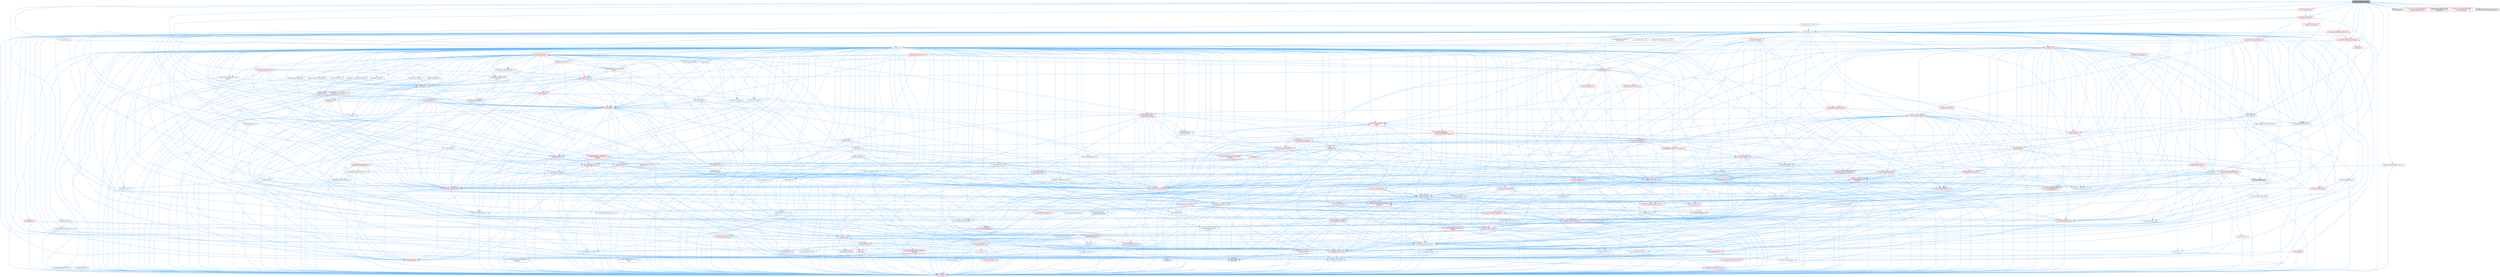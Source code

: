 digraph "StaticMeshComponent.h"
{
 // INTERACTIVE_SVG=YES
 // LATEX_PDF_SIZE
  bgcolor="transparent";
  edge [fontname=Helvetica,fontsize=10,labelfontname=Helvetica,labelfontsize=10];
  node [fontname=Helvetica,fontsize=10,shape=box,height=0.2,width=0.4];
  Node1 [id="Node000001",label="StaticMeshComponent.h",height=0.2,width=0.4,color="gray40", fillcolor="grey60", style="filled", fontcolor="black",tooltip=" "];
  Node1 -> Node2 [id="edge1_Node000001_Node000002",color="steelblue1",style="solid",tooltip=" "];
  Node2 [id="Node000002",label="CoreMinimal.h",height=0.2,width=0.4,color="grey40", fillcolor="white", style="filled",URL="$d7/d67/CoreMinimal_8h.html",tooltip=" "];
  Node2 -> Node3 [id="edge2_Node000002_Node000003",color="steelblue1",style="solid",tooltip=" "];
  Node3 [id="Node000003",label="CoreTypes.h",height=0.2,width=0.4,color="red", fillcolor="#FFF0F0", style="filled",URL="$dc/dec/CoreTypes_8h.html",tooltip=" "];
  Node2 -> Node17 [id="edge3_Node000002_Node000017",color="steelblue1",style="solid",tooltip=" "];
  Node17 [id="Node000017",label="CoreFwd.h",height=0.2,width=0.4,color="grey40", fillcolor="white", style="filled",URL="$d1/d1e/CoreFwd_8h.html",tooltip=" "];
  Node17 -> Node3 [id="edge4_Node000017_Node000003",color="steelblue1",style="solid",tooltip=" "];
  Node17 -> Node18 [id="edge5_Node000017_Node000018",color="steelblue1",style="solid",tooltip=" "];
  Node18 [id="Node000018",label="Containers/ContainersFwd.h",height=0.2,width=0.4,color="red", fillcolor="#FFF0F0", style="filled",URL="$d4/d0a/ContainersFwd_8h.html",tooltip=" "];
  Node18 -> Node3 [id="edge6_Node000018_Node000003",color="steelblue1",style="solid",tooltip=" "];
  Node18 -> Node19 [id="edge7_Node000018_Node000019",color="steelblue1",style="solid",tooltip=" "];
  Node19 [id="Node000019",label="Traits/IsContiguousContainer.h",height=0.2,width=0.4,color="red", fillcolor="#FFF0F0", style="filled",URL="$d5/d3c/IsContiguousContainer_8h.html",tooltip=" "];
  Node19 -> Node3 [id="edge8_Node000019_Node000003",color="steelblue1",style="solid",tooltip=" "];
  Node17 -> Node22 [id="edge9_Node000017_Node000022",color="steelblue1",style="solid",tooltip=" "];
  Node22 [id="Node000022",label="Math/MathFwd.h",height=0.2,width=0.4,color="red", fillcolor="#FFF0F0", style="filled",URL="$d2/d10/MathFwd_8h.html",tooltip=" "];
  Node17 -> Node23 [id="edge10_Node000017_Node000023",color="steelblue1",style="solid",tooltip=" "];
  Node23 [id="Node000023",label="UObject/UObjectHierarchy\lFwd.h",height=0.2,width=0.4,color="grey40", fillcolor="white", style="filled",URL="$d3/d13/UObjectHierarchyFwd_8h.html",tooltip=" "];
  Node2 -> Node23 [id="edge11_Node000002_Node000023",color="steelblue1",style="solid",tooltip=" "];
  Node2 -> Node18 [id="edge12_Node000002_Node000018",color="steelblue1",style="solid",tooltip=" "];
  Node2 -> Node24 [id="edge13_Node000002_Node000024",color="steelblue1",style="solid",tooltip=" "];
  Node24 [id="Node000024",label="Misc/VarArgs.h",height=0.2,width=0.4,color="grey40", fillcolor="white", style="filled",URL="$d5/d6f/VarArgs_8h.html",tooltip=" "];
  Node24 -> Node3 [id="edge14_Node000024_Node000003",color="steelblue1",style="solid",tooltip=" "];
  Node2 -> Node25 [id="edge15_Node000002_Node000025",color="steelblue1",style="solid",tooltip=" "];
  Node25 [id="Node000025",label="Logging/LogVerbosity.h",height=0.2,width=0.4,color="grey40", fillcolor="white", style="filled",URL="$d2/d8f/LogVerbosity_8h.html",tooltip=" "];
  Node25 -> Node3 [id="edge16_Node000025_Node000003",color="steelblue1",style="solid",tooltip=" "];
  Node2 -> Node26 [id="edge17_Node000002_Node000026",color="steelblue1",style="solid",tooltip=" "];
  Node26 [id="Node000026",label="Misc/OutputDevice.h",height=0.2,width=0.4,color="red", fillcolor="#FFF0F0", style="filled",URL="$d7/d32/OutputDevice_8h.html",tooltip=" "];
  Node26 -> Node17 [id="edge18_Node000026_Node000017",color="steelblue1",style="solid",tooltip=" "];
  Node26 -> Node3 [id="edge19_Node000026_Node000003",color="steelblue1",style="solid",tooltip=" "];
  Node26 -> Node25 [id="edge20_Node000026_Node000025",color="steelblue1",style="solid",tooltip=" "];
  Node26 -> Node24 [id="edge21_Node000026_Node000024",color="steelblue1",style="solid",tooltip=" "];
  Node2 -> Node32 [id="edge22_Node000002_Node000032",color="steelblue1",style="solid",tooltip=" "];
  Node32 [id="Node000032",label="HAL/PlatformCrt.h",height=0.2,width=0.4,color="red", fillcolor="#FFF0F0", style="filled",URL="$d8/d75/PlatformCrt_8h.html",tooltip=" "];
  Node2 -> Node42 [id="edge23_Node000002_Node000042",color="steelblue1",style="solid",tooltip=" "];
  Node42 [id="Node000042",label="HAL/PlatformMisc.h",height=0.2,width=0.4,color="red", fillcolor="#FFF0F0", style="filled",URL="$d0/df5/PlatformMisc_8h.html",tooltip=" "];
  Node42 -> Node3 [id="edge24_Node000042_Node000003",color="steelblue1",style="solid",tooltip=" "];
  Node2 -> Node61 [id="edge25_Node000002_Node000061",color="steelblue1",style="solid",tooltip=" "];
  Node61 [id="Node000061",label="Misc/AssertionMacros.h",height=0.2,width=0.4,color="red", fillcolor="#FFF0F0", style="filled",URL="$d0/dfa/AssertionMacros_8h.html",tooltip=" "];
  Node61 -> Node3 [id="edge26_Node000061_Node000003",color="steelblue1",style="solid",tooltip=" "];
  Node61 -> Node42 [id="edge27_Node000061_Node000042",color="steelblue1",style="solid",tooltip=" "];
  Node61 -> Node8 [id="edge28_Node000061_Node000008",color="steelblue1",style="solid",tooltip=" "];
  Node8 [id="Node000008",label="PreprocessorHelpers.h",height=0.2,width=0.4,color="grey40", fillcolor="white", style="filled",URL="$db/ddb/PreprocessorHelpers_8h.html",tooltip=" "];
  Node61 -> Node62 [id="edge29_Node000061_Node000062",color="steelblue1",style="solid",tooltip=" "];
  Node62 [id="Node000062",label="Templates/EnableIf.h",height=0.2,width=0.4,color="grey40", fillcolor="white", style="filled",URL="$d7/d60/EnableIf_8h.html",tooltip=" "];
  Node62 -> Node3 [id="edge30_Node000062_Node000003",color="steelblue1",style="solid",tooltip=" "];
  Node61 -> Node24 [id="edge31_Node000061_Node000024",color="steelblue1",style="solid",tooltip=" "];
  Node61 -> Node69 [id="edge32_Node000061_Node000069",color="steelblue1",style="solid",tooltip=" "];
  Node69 [id="Node000069",label="atomic",height=0.2,width=0.4,color="grey60", fillcolor="#E0E0E0", style="filled",tooltip=" "];
  Node2 -> Node70 [id="edge33_Node000002_Node000070",color="steelblue1",style="solid",tooltip=" "];
  Node70 [id="Node000070",label="Templates/IsPointer.h",height=0.2,width=0.4,color="grey40", fillcolor="white", style="filled",URL="$d7/d05/IsPointer_8h.html",tooltip=" "];
  Node70 -> Node3 [id="edge34_Node000070_Node000003",color="steelblue1",style="solid",tooltip=" "];
  Node2 -> Node71 [id="edge35_Node000002_Node000071",color="steelblue1",style="solid",tooltip=" "];
  Node71 [id="Node000071",label="HAL/PlatformMemory.h",height=0.2,width=0.4,color="red", fillcolor="#FFF0F0", style="filled",URL="$de/d68/PlatformMemory_8h.html",tooltip=" "];
  Node71 -> Node3 [id="edge36_Node000071_Node000003",color="steelblue1",style="solid",tooltip=" "];
  Node2 -> Node54 [id="edge37_Node000002_Node000054",color="steelblue1",style="solid",tooltip=" "];
  Node54 [id="Node000054",label="HAL/PlatformAtomics.h",height=0.2,width=0.4,color="red", fillcolor="#FFF0F0", style="filled",URL="$d3/d36/PlatformAtomics_8h.html",tooltip=" "];
  Node54 -> Node3 [id="edge38_Node000054_Node000003",color="steelblue1",style="solid",tooltip=" "];
  Node2 -> Node76 [id="edge39_Node000002_Node000076",color="steelblue1",style="solid",tooltip=" "];
  Node76 [id="Node000076",label="Misc/Exec.h",height=0.2,width=0.4,color="grey40", fillcolor="white", style="filled",URL="$de/ddb/Exec_8h.html",tooltip=" "];
  Node76 -> Node3 [id="edge40_Node000076_Node000003",color="steelblue1",style="solid",tooltip=" "];
  Node76 -> Node61 [id="edge41_Node000076_Node000061",color="steelblue1",style="solid",tooltip=" "];
  Node2 -> Node77 [id="edge42_Node000002_Node000077",color="steelblue1",style="solid",tooltip=" "];
  Node77 [id="Node000077",label="HAL/MemoryBase.h",height=0.2,width=0.4,color="red", fillcolor="#FFF0F0", style="filled",URL="$d6/d9f/MemoryBase_8h.html",tooltip=" "];
  Node77 -> Node3 [id="edge43_Node000077_Node000003",color="steelblue1",style="solid",tooltip=" "];
  Node77 -> Node54 [id="edge44_Node000077_Node000054",color="steelblue1",style="solid",tooltip=" "];
  Node77 -> Node32 [id="edge45_Node000077_Node000032",color="steelblue1",style="solid",tooltip=" "];
  Node77 -> Node76 [id="edge46_Node000077_Node000076",color="steelblue1",style="solid",tooltip=" "];
  Node77 -> Node26 [id="edge47_Node000077_Node000026",color="steelblue1",style="solid",tooltip=" "];
  Node2 -> Node87 [id="edge48_Node000002_Node000087",color="steelblue1",style="solid",tooltip=" "];
  Node87 [id="Node000087",label="HAL/UnrealMemory.h",height=0.2,width=0.4,color="red", fillcolor="#FFF0F0", style="filled",URL="$d9/d96/UnrealMemory_8h.html",tooltip=" "];
  Node87 -> Node3 [id="edge49_Node000087_Node000003",color="steelblue1",style="solid",tooltip=" "];
  Node87 -> Node77 [id="edge50_Node000087_Node000077",color="steelblue1",style="solid",tooltip=" "];
  Node87 -> Node71 [id="edge51_Node000087_Node000071",color="steelblue1",style="solid",tooltip=" "];
  Node87 -> Node70 [id="edge52_Node000087_Node000070",color="steelblue1",style="solid",tooltip=" "];
  Node2 -> Node89 [id="edge53_Node000002_Node000089",color="steelblue1",style="solid",tooltip=" "];
  Node89 [id="Node000089",label="Templates/IsArithmetic.h",height=0.2,width=0.4,color="grey40", fillcolor="white", style="filled",URL="$d2/d5d/IsArithmetic_8h.html",tooltip=" "];
  Node89 -> Node3 [id="edge54_Node000089_Node000003",color="steelblue1",style="solid",tooltip=" "];
  Node2 -> Node83 [id="edge55_Node000002_Node000083",color="steelblue1",style="solid",tooltip=" "];
  Node83 [id="Node000083",label="Templates/AndOrNot.h",height=0.2,width=0.4,color="grey40", fillcolor="white", style="filled",URL="$db/d0a/AndOrNot_8h.html",tooltip=" "];
  Node83 -> Node3 [id="edge56_Node000083_Node000003",color="steelblue1",style="solid",tooltip=" "];
  Node2 -> Node90 [id="edge57_Node000002_Node000090",color="steelblue1",style="solid",tooltip=" "];
  Node90 [id="Node000090",label="Templates/IsPODType.h",height=0.2,width=0.4,color="grey40", fillcolor="white", style="filled",URL="$d7/db1/IsPODType_8h.html",tooltip=" "];
  Node90 -> Node3 [id="edge58_Node000090_Node000003",color="steelblue1",style="solid",tooltip=" "];
  Node2 -> Node91 [id="edge59_Node000002_Node000091",color="steelblue1",style="solid",tooltip=" "];
  Node91 [id="Node000091",label="Templates/IsUECoreType.h",height=0.2,width=0.4,color="grey40", fillcolor="white", style="filled",URL="$d1/db8/IsUECoreType_8h.html",tooltip=" "];
  Node91 -> Node3 [id="edge60_Node000091_Node000003",color="steelblue1",style="solid",tooltip=" "];
  Node91 -> Node7 [id="edge61_Node000091_Node000007",color="steelblue1",style="solid",tooltip=" "];
  Node7 [id="Node000007",label="type_traits",height=0.2,width=0.4,color="grey60", fillcolor="#E0E0E0", style="filled",tooltip=" "];
  Node2 -> Node84 [id="edge62_Node000002_Node000084",color="steelblue1",style="solid",tooltip=" "];
  Node84 [id="Node000084",label="Templates/IsTriviallyCopy\lConstructible.h",height=0.2,width=0.4,color="grey40", fillcolor="white", style="filled",URL="$d3/d78/IsTriviallyCopyConstructible_8h.html",tooltip=" "];
  Node84 -> Node3 [id="edge63_Node000084_Node000003",color="steelblue1",style="solid",tooltip=" "];
  Node84 -> Node7 [id="edge64_Node000084_Node000007",color="steelblue1",style="solid",tooltip=" "];
  Node2 -> Node92 [id="edge65_Node000002_Node000092",color="steelblue1",style="solid",tooltip=" "];
  Node92 [id="Node000092",label="Templates/UnrealTypeTraits.h",height=0.2,width=0.4,color="grey40", fillcolor="white", style="filled",URL="$d2/d2d/UnrealTypeTraits_8h.html",tooltip=" "];
  Node92 -> Node3 [id="edge66_Node000092_Node000003",color="steelblue1",style="solid",tooltip=" "];
  Node92 -> Node70 [id="edge67_Node000092_Node000070",color="steelblue1",style="solid",tooltip=" "];
  Node92 -> Node61 [id="edge68_Node000092_Node000061",color="steelblue1",style="solid",tooltip=" "];
  Node92 -> Node83 [id="edge69_Node000092_Node000083",color="steelblue1",style="solid",tooltip=" "];
  Node92 -> Node62 [id="edge70_Node000092_Node000062",color="steelblue1",style="solid",tooltip=" "];
  Node92 -> Node89 [id="edge71_Node000092_Node000089",color="steelblue1",style="solid",tooltip=" "];
  Node92 -> Node29 [id="edge72_Node000092_Node000029",color="steelblue1",style="solid",tooltip=" "];
  Node29 [id="Node000029",label="IsEnum.h",height=0.2,width=0.4,color="grey40", fillcolor="white", style="filled",URL="$d4/de5/IsEnum_8h.html",tooltip=" "];
  Node92 -> Node93 [id="edge73_Node000092_Node000093",color="steelblue1",style="solid",tooltip=" "];
  Node93 [id="Node000093",label="Templates/Models.h",height=0.2,width=0.4,color="red", fillcolor="#FFF0F0", style="filled",URL="$d3/d0c/Models_8h.html",tooltip=" "];
  Node92 -> Node90 [id="edge74_Node000092_Node000090",color="steelblue1",style="solid",tooltip=" "];
  Node92 -> Node91 [id="edge75_Node000092_Node000091",color="steelblue1",style="solid",tooltip=" "];
  Node92 -> Node84 [id="edge76_Node000092_Node000084",color="steelblue1",style="solid",tooltip=" "];
  Node2 -> Node62 [id="edge77_Node000002_Node000062",color="steelblue1",style="solid",tooltip=" "];
  Node2 -> Node94 [id="edge78_Node000002_Node000094",color="steelblue1",style="solid",tooltip=" "];
  Node94 [id="Node000094",label="Templates/RemoveReference.h",height=0.2,width=0.4,color="grey40", fillcolor="white", style="filled",URL="$da/dbe/RemoveReference_8h.html",tooltip=" "];
  Node94 -> Node3 [id="edge79_Node000094_Node000003",color="steelblue1",style="solid",tooltip=" "];
  Node2 -> Node95 [id="edge80_Node000002_Node000095",color="steelblue1",style="solid",tooltip=" "];
  Node95 [id="Node000095",label="Templates/IntegralConstant.h",height=0.2,width=0.4,color="grey40", fillcolor="white", style="filled",URL="$db/d1b/IntegralConstant_8h.html",tooltip=" "];
  Node95 -> Node3 [id="edge81_Node000095_Node000003",color="steelblue1",style="solid",tooltip=" "];
  Node2 -> Node96 [id="edge82_Node000002_Node000096",color="steelblue1",style="solid",tooltip=" "];
  Node96 [id="Node000096",label="Templates/IsClass.h",height=0.2,width=0.4,color="grey40", fillcolor="white", style="filled",URL="$db/dcb/IsClass_8h.html",tooltip=" "];
  Node96 -> Node3 [id="edge83_Node000096_Node000003",color="steelblue1",style="solid",tooltip=" "];
  Node2 -> Node97 [id="edge84_Node000002_Node000097",color="steelblue1",style="solid",tooltip=" "];
  Node97 [id="Node000097",label="Templates/TypeCompatible\lBytes.h",height=0.2,width=0.4,color="red", fillcolor="#FFF0F0", style="filled",URL="$df/d0a/TypeCompatibleBytes_8h.html",tooltip=" "];
  Node97 -> Node3 [id="edge85_Node000097_Node000003",color="steelblue1",style="solid",tooltip=" "];
  Node97 -> Node7 [id="edge86_Node000097_Node000007",color="steelblue1",style="solid",tooltip=" "];
  Node2 -> Node19 [id="edge87_Node000002_Node000019",color="steelblue1",style="solid",tooltip=" "];
  Node2 -> Node98 [id="edge88_Node000002_Node000098",color="steelblue1",style="solid",tooltip=" "];
  Node98 [id="Node000098",label="Templates/UnrealTemplate.h",height=0.2,width=0.4,color="red", fillcolor="#FFF0F0", style="filled",URL="$d4/d24/UnrealTemplate_8h.html",tooltip=" "];
  Node98 -> Node3 [id="edge89_Node000098_Node000003",color="steelblue1",style="solid",tooltip=" "];
  Node98 -> Node70 [id="edge90_Node000098_Node000070",color="steelblue1",style="solid",tooltip=" "];
  Node98 -> Node87 [id="edge91_Node000098_Node000087",color="steelblue1",style="solid",tooltip=" "];
  Node98 -> Node92 [id="edge92_Node000098_Node000092",color="steelblue1",style="solid",tooltip=" "];
  Node98 -> Node94 [id="edge93_Node000098_Node000094",color="steelblue1",style="solid",tooltip=" "];
  Node98 -> Node97 [id="edge94_Node000098_Node000097",color="steelblue1",style="solid",tooltip=" "];
  Node98 -> Node19 [id="edge95_Node000098_Node000019",color="steelblue1",style="solid",tooltip=" "];
  Node98 -> Node7 [id="edge96_Node000098_Node000007",color="steelblue1",style="solid",tooltip=" "];
  Node2 -> Node47 [id="edge97_Node000002_Node000047",color="steelblue1",style="solid",tooltip=" "];
  Node47 [id="Node000047",label="Math/NumericLimits.h",height=0.2,width=0.4,color="grey40", fillcolor="white", style="filled",URL="$df/d1b/NumericLimits_8h.html",tooltip=" "];
  Node47 -> Node3 [id="edge98_Node000047_Node000003",color="steelblue1",style="solid",tooltip=" "];
  Node2 -> Node102 [id="edge99_Node000002_Node000102",color="steelblue1",style="solid",tooltip=" "];
  Node102 [id="Node000102",label="HAL/PlatformMath.h",height=0.2,width=0.4,color="red", fillcolor="#FFF0F0", style="filled",URL="$dc/d53/PlatformMath_8h.html",tooltip=" "];
  Node102 -> Node3 [id="edge100_Node000102_Node000003",color="steelblue1",style="solid",tooltip=" "];
  Node2 -> Node85 [id="edge101_Node000002_Node000085",color="steelblue1",style="solid",tooltip=" "];
  Node85 [id="Node000085",label="Templates/IsTriviallyCopy\lAssignable.h",height=0.2,width=0.4,color="grey40", fillcolor="white", style="filled",URL="$d2/df2/IsTriviallyCopyAssignable_8h.html",tooltip=" "];
  Node85 -> Node3 [id="edge102_Node000085_Node000003",color="steelblue1",style="solid",tooltip=" "];
  Node85 -> Node7 [id="edge103_Node000085_Node000007",color="steelblue1",style="solid",tooltip=" "];
  Node2 -> Node110 [id="edge104_Node000002_Node000110",color="steelblue1",style="solid",tooltip=" "];
  Node110 [id="Node000110",label="Templates/MemoryOps.h",height=0.2,width=0.4,color="red", fillcolor="#FFF0F0", style="filled",URL="$db/dea/MemoryOps_8h.html",tooltip=" "];
  Node110 -> Node3 [id="edge105_Node000110_Node000003",color="steelblue1",style="solid",tooltip=" "];
  Node110 -> Node87 [id="edge106_Node000110_Node000087",color="steelblue1",style="solid",tooltip=" "];
  Node110 -> Node85 [id="edge107_Node000110_Node000085",color="steelblue1",style="solid",tooltip=" "];
  Node110 -> Node84 [id="edge108_Node000110_Node000084",color="steelblue1",style="solid",tooltip=" "];
  Node110 -> Node92 [id="edge109_Node000110_Node000092",color="steelblue1",style="solid",tooltip=" "];
  Node110 -> Node7 [id="edge110_Node000110_Node000007",color="steelblue1",style="solid",tooltip=" "];
  Node2 -> Node111 [id="edge111_Node000002_Node000111",color="steelblue1",style="solid",tooltip=" "];
  Node111 [id="Node000111",label="Containers/ContainerAllocation\lPolicies.h",height=0.2,width=0.4,color="red", fillcolor="#FFF0F0", style="filled",URL="$d7/dff/ContainerAllocationPolicies_8h.html",tooltip=" "];
  Node111 -> Node3 [id="edge112_Node000111_Node000003",color="steelblue1",style="solid",tooltip=" "];
  Node111 -> Node111 [id="edge113_Node000111_Node000111",color="steelblue1",style="solid",tooltip=" "];
  Node111 -> Node102 [id="edge114_Node000111_Node000102",color="steelblue1",style="solid",tooltip=" "];
  Node111 -> Node87 [id="edge115_Node000111_Node000087",color="steelblue1",style="solid",tooltip=" "];
  Node111 -> Node47 [id="edge116_Node000111_Node000047",color="steelblue1",style="solid",tooltip=" "];
  Node111 -> Node61 [id="edge117_Node000111_Node000061",color="steelblue1",style="solid",tooltip=" "];
  Node111 -> Node110 [id="edge118_Node000111_Node000110",color="steelblue1",style="solid",tooltip=" "];
  Node111 -> Node97 [id="edge119_Node000111_Node000097",color="steelblue1",style="solid",tooltip=" "];
  Node111 -> Node7 [id="edge120_Node000111_Node000007",color="steelblue1",style="solid",tooltip=" "];
  Node2 -> Node114 [id="edge121_Node000002_Node000114",color="steelblue1",style="solid",tooltip=" "];
  Node114 [id="Node000114",label="Templates/IsEnumClass.h",height=0.2,width=0.4,color="grey40", fillcolor="white", style="filled",URL="$d7/d15/IsEnumClass_8h.html",tooltip=" "];
  Node114 -> Node3 [id="edge122_Node000114_Node000003",color="steelblue1",style="solid",tooltip=" "];
  Node114 -> Node83 [id="edge123_Node000114_Node000083",color="steelblue1",style="solid",tooltip=" "];
  Node2 -> Node115 [id="edge124_Node000002_Node000115",color="steelblue1",style="solid",tooltip=" "];
  Node115 [id="Node000115",label="HAL/PlatformProperties.h",height=0.2,width=0.4,color="red", fillcolor="#FFF0F0", style="filled",URL="$d9/db0/PlatformProperties_8h.html",tooltip=" "];
  Node115 -> Node3 [id="edge125_Node000115_Node000003",color="steelblue1",style="solid",tooltip=" "];
  Node2 -> Node118 [id="edge126_Node000002_Node000118",color="steelblue1",style="solid",tooltip=" "];
  Node118 [id="Node000118",label="Misc/EngineVersionBase.h",height=0.2,width=0.4,color="grey40", fillcolor="white", style="filled",URL="$d5/d2b/EngineVersionBase_8h.html",tooltip=" "];
  Node118 -> Node3 [id="edge127_Node000118_Node000003",color="steelblue1",style="solid",tooltip=" "];
  Node2 -> Node119 [id="edge128_Node000002_Node000119",color="steelblue1",style="solid",tooltip=" "];
  Node119 [id="Node000119",label="Internationalization\l/TextNamespaceFwd.h",height=0.2,width=0.4,color="grey40", fillcolor="white", style="filled",URL="$d8/d97/TextNamespaceFwd_8h.html",tooltip=" "];
  Node119 -> Node3 [id="edge129_Node000119_Node000003",color="steelblue1",style="solid",tooltip=" "];
  Node2 -> Node120 [id="edge130_Node000002_Node000120",color="steelblue1",style="solid",tooltip=" "];
  Node120 [id="Node000120",label="Serialization/Archive.h",height=0.2,width=0.4,color="red", fillcolor="#FFF0F0", style="filled",URL="$d7/d3b/Archive_8h.html",tooltip=" "];
  Node120 -> Node17 [id="edge131_Node000120_Node000017",color="steelblue1",style="solid",tooltip=" "];
  Node120 -> Node3 [id="edge132_Node000120_Node000003",color="steelblue1",style="solid",tooltip=" "];
  Node120 -> Node115 [id="edge133_Node000120_Node000115",color="steelblue1",style="solid",tooltip=" "];
  Node120 -> Node119 [id="edge134_Node000120_Node000119",color="steelblue1",style="solid",tooltip=" "];
  Node120 -> Node22 [id="edge135_Node000120_Node000022",color="steelblue1",style="solid",tooltip=" "];
  Node120 -> Node61 [id="edge136_Node000120_Node000061",color="steelblue1",style="solid",tooltip=" "];
  Node120 -> Node118 [id="edge137_Node000120_Node000118",color="steelblue1",style="solid",tooltip=" "];
  Node120 -> Node24 [id="edge138_Node000120_Node000024",color="steelblue1",style="solid",tooltip=" "];
  Node120 -> Node62 [id="edge139_Node000120_Node000062",color="steelblue1",style="solid",tooltip=" "];
  Node120 -> Node114 [id="edge140_Node000120_Node000114",color="steelblue1",style="solid",tooltip=" "];
  Node120 -> Node98 [id="edge141_Node000120_Node000098",color="steelblue1",style="solid",tooltip=" "];
  Node120 -> Node123 [id="edge142_Node000120_Node000123",color="steelblue1",style="solid",tooltip=" "];
  Node123 [id="Node000123",label="UObject/ObjectVersion.h",height=0.2,width=0.4,color="grey40", fillcolor="white", style="filled",URL="$da/d63/ObjectVersion_8h.html",tooltip=" "];
  Node123 -> Node3 [id="edge143_Node000123_Node000003",color="steelblue1",style="solid",tooltip=" "];
  Node2 -> Node124 [id="edge144_Node000002_Node000124",color="steelblue1",style="solid",tooltip=" "];
  Node124 [id="Node000124",label="Templates/Less.h",height=0.2,width=0.4,color="grey40", fillcolor="white", style="filled",URL="$de/dc8/Less_8h.html",tooltip=" "];
  Node124 -> Node3 [id="edge145_Node000124_Node000003",color="steelblue1",style="solid",tooltip=" "];
  Node124 -> Node98 [id="edge146_Node000124_Node000098",color="steelblue1",style="solid",tooltip=" "];
  Node2 -> Node125 [id="edge147_Node000002_Node000125",color="steelblue1",style="solid",tooltip=" "];
  Node125 [id="Node000125",label="Templates/Sorting.h",height=0.2,width=0.4,color="red", fillcolor="#FFF0F0", style="filled",URL="$d3/d9e/Sorting_8h.html",tooltip=" "];
  Node125 -> Node3 [id="edge148_Node000125_Node000003",color="steelblue1",style="solid",tooltip=" "];
  Node125 -> Node102 [id="edge149_Node000125_Node000102",color="steelblue1",style="solid",tooltip=" "];
  Node125 -> Node124 [id="edge150_Node000125_Node000124",color="steelblue1",style="solid",tooltip=" "];
  Node2 -> Node136 [id="edge151_Node000002_Node000136",color="steelblue1",style="solid",tooltip=" "];
  Node136 [id="Node000136",label="Misc/Char.h",height=0.2,width=0.4,color="red", fillcolor="#FFF0F0", style="filled",URL="$d0/d58/Char_8h.html",tooltip=" "];
  Node136 -> Node3 [id="edge152_Node000136_Node000003",color="steelblue1",style="solid",tooltip=" "];
  Node136 -> Node7 [id="edge153_Node000136_Node000007",color="steelblue1",style="solid",tooltip=" "];
  Node2 -> Node139 [id="edge154_Node000002_Node000139",color="steelblue1",style="solid",tooltip=" "];
  Node139 [id="Node000139",label="GenericPlatform/GenericPlatform\lStricmp.h",height=0.2,width=0.4,color="grey40", fillcolor="white", style="filled",URL="$d2/d86/GenericPlatformStricmp_8h.html",tooltip=" "];
  Node139 -> Node3 [id="edge155_Node000139_Node000003",color="steelblue1",style="solid",tooltip=" "];
  Node2 -> Node140 [id="edge156_Node000002_Node000140",color="steelblue1",style="solid",tooltip=" "];
  Node140 [id="Node000140",label="GenericPlatform/GenericPlatform\lString.h",height=0.2,width=0.4,color="red", fillcolor="#FFF0F0", style="filled",URL="$dd/d20/GenericPlatformString_8h.html",tooltip=" "];
  Node140 -> Node3 [id="edge157_Node000140_Node000003",color="steelblue1",style="solid",tooltip=" "];
  Node140 -> Node139 [id="edge158_Node000140_Node000139",color="steelblue1",style="solid",tooltip=" "];
  Node140 -> Node62 [id="edge159_Node000140_Node000062",color="steelblue1",style="solid",tooltip=" "];
  Node140 -> Node7 [id="edge160_Node000140_Node000007",color="steelblue1",style="solid",tooltip=" "];
  Node2 -> Node73 [id="edge161_Node000002_Node000073",color="steelblue1",style="solid",tooltip=" "];
  Node73 [id="Node000073",label="HAL/PlatformString.h",height=0.2,width=0.4,color="red", fillcolor="#FFF0F0", style="filled",URL="$db/db5/PlatformString_8h.html",tooltip=" "];
  Node73 -> Node3 [id="edge162_Node000073_Node000003",color="steelblue1",style="solid",tooltip=" "];
  Node2 -> Node143 [id="edge163_Node000002_Node000143",color="steelblue1",style="solid",tooltip=" "];
  Node143 [id="Node000143",label="Misc/CString.h",height=0.2,width=0.4,color="red", fillcolor="#FFF0F0", style="filled",URL="$d2/d49/CString_8h.html",tooltip=" "];
  Node143 -> Node3 [id="edge164_Node000143_Node000003",color="steelblue1",style="solid",tooltip=" "];
  Node143 -> Node32 [id="edge165_Node000143_Node000032",color="steelblue1",style="solid",tooltip=" "];
  Node143 -> Node73 [id="edge166_Node000143_Node000073",color="steelblue1",style="solid",tooltip=" "];
  Node143 -> Node61 [id="edge167_Node000143_Node000061",color="steelblue1",style="solid",tooltip=" "];
  Node143 -> Node136 [id="edge168_Node000143_Node000136",color="steelblue1",style="solid",tooltip=" "];
  Node143 -> Node24 [id="edge169_Node000143_Node000024",color="steelblue1",style="solid",tooltip=" "];
  Node2 -> Node144 [id="edge170_Node000002_Node000144",color="steelblue1",style="solid",tooltip=" "];
  Node144 [id="Node000144",label="Misc/Crc.h",height=0.2,width=0.4,color="red", fillcolor="#FFF0F0", style="filled",URL="$d4/dd2/Crc_8h.html",tooltip=" "];
  Node144 -> Node3 [id="edge171_Node000144_Node000003",color="steelblue1",style="solid",tooltip=" "];
  Node144 -> Node73 [id="edge172_Node000144_Node000073",color="steelblue1",style="solid",tooltip=" "];
  Node144 -> Node61 [id="edge173_Node000144_Node000061",color="steelblue1",style="solid",tooltip=" "];
  Node144 -> Node143 [id="edge174_Node000144_Node000143",color="steelblue1",style="solid",tooltip=" "];
  Node144 -> Node136 [id="edge175_Node000144_Node000136",color="steelblue1",style="solid",tooltip=" "];
  Node144 -> Node92 [id="edge176_Node000144_Node000092",color="steelblue1",style="solid",tooltip=" "];
  Node2 -> Node135 [id="edge177_Node000002_Node000135",color="steelblue1",style="solid",tooltip=" "];
  Node135 [id="Node000135",label="Math/UnrealMathUtility.h",height=0.2,width=0.4,color="red", fillcolor="#FFF0F0", style="filled",URL="$db/db8/UnrealMathUtility_8h.html",tooltip=" "];
  Node135 -> Node3 [id="edge178_Node000135_Node000003",color="steelblue1",style="solid",tooltip=" "];
  Node135 -> Node61 [id="edge179_Node000135_Node000061",color="steelblue1",style="solid",tooltip=" "];
  Node135 -> Node102 [id="edge180_Node000135_Node000102",color="steelblue1",style="solid",tooltip=" "];
  Node135 -> Node22 [id="edge181_Node000135_Node000022",color="steelblue1",style="solid",tooltip=" "];
  Node2 -> Node145 [id="edge182_Node000002_Node000145",color="steelblue1",style="solid",tooltip=" "];
  Node145 [id="Node000145",label="Containers/UnrealString.h",height=0.2,width=0.4,color="red", fillcolor="#FFF0F0", style="filled",URL="$d5/dba/UnrealString_8h.html",tooltip=" "];
  Node2 -> Node149 [id="edge183_Node000002_Node000149",color="steelblue1",style="solid",tooltip=" "];
  Node149 [id="Node000149",label="Containers/Array.h",height=0.2,width=0.4,color="red", fillcolor="#FFF0F0", style="filled",URL="$df/dd0/Array_8h.html",tooltip=" "];
  Node149 -> Node3 [id="edge184_Node000149_Node000003",color="steelblue1",style="solid",tooltip=" "];
  Node149 -> Node61 [id="edge185_Node000149_Node000061",color="steelblue1",style="solid",tooltip=" "];
  Node149 -> Node87 [id="edge186_Node000149_Node000087",color="steelblue1",style="solid",tooltip=" "];
  Node149 -> Node92 [id="edge187_Node000149_Node000092",color="steelblue1",style="solid",tooltip=" "];
  Node149 -> Node98 [id="edge188_Node000149_Node000098",color="steelblue1",style="solid",tooltip=" "];
  Node149 -> Node111 [id="edge189_Node000149_Node000111",color="steelblue1",style="solid",tooltip=" "];
  Node149 -> Node120 [id="edge190_Node000149_Node000120",color="steelblue1",style="solid",tooltip=" "];
  Node149 -> Node170 [id="edge191_Node000149_Node000170",color="steelblue1",style="solid",tooltip=" "];
  Node170 [id="Node000170",label="Concepts/GetTypeHashable.h",height=0.2,width=0.4,color="grey40", fillcolor="white", style="filled",URL="$d3/da2/GetTypeHashable_8h.html",tooltip=" "];
  Node170 -> Node3 [id="edge192_Node000170_Node000003",color="steelblue1",style="solid",tooltip=" "];
  Node170 -> Node161 [id="edge193_Node000170_Node000161",color="steelblue1",style="solid",tooltip=" "];
  Node161 [id="Node000161",label="Templates/TypeHash.h",height=0.2,width=0.4,color="red", fillcolor="#FFF0F0", style="filled",URL="$d1/d62/TypeHash_8h.html",tooltip=" "];
  Node161 -> Node3 [id="edge194_Node000161_Node000003",color="steelblue1",style="solid",tooltip=" "];
  Node161 -> Node144 [id="edge195_Node000161_Node000144",color="steelblue1",style="solid",tooltip=" "];
  Node161 -> Node7 [id="edge196_Node000161_Node000007",color="steelblue1",style="solid",tooltip=" "];
  Node149 -> Node128 [id="edge197_Node000149_Node000128",color="steelblue1",style="solid",tooltip=" "];
  Node128 [id="Node000128",label="Templates/Invoke.h",height=0.2,width=0.4,color="red", fillcolor="#FFF0F0", style="filled",URL="$d7/deb/Invoke_8h.html",tooltip=" "];
  Node128 -> Node3 [id="edge198_Node000128_Node000003",color="steelblue1",style="solid",tooltip=" "];
  Node128 -> Node98 [id="edge199_Node000128_Node000098",color="steelblue1",style="solid",tooltip=" "];
  Node128 -> Node7 [id="edge200_Node000128_Node000007",color="steelblue1",style="solid",tooltip=" "];
  Node149 -> Node124 [id="edge201_Node000149_Node000124",color="steelblue1",style="solid",tooltip=" "];
  Node149 -> Node125 [id="edge202_Node000149_Node000125",color="steelblue1",style="solid",tooltip=" "];
  Node149 -> Node172 [id="edge203_Node000149_Node000172",color="steelblue1",style="solid",tooltip=" "];
  Node172 [id="Node000172",label="Templates/AlignmentTemplates.h",height=0.2,width=0.4,color="red", fillcolor="#FFF0F0", style="filled",URL="$dd/d32/AlignmentTemplates_8h.html",tooltip=" "];
  Node172 -> Node3 [id="edge204_Node000172_Node000003",color="steelblue1",style="solid",tooltip=" "];
  Node172 -> Node70 [id="edge205_Node000172_Node000070",color="steelblue1",style="solid",tooltip=" "];
  Node149 -> Node7 [id="edge206_Node000149_Node000007",color="steelblue1",style="solid",tooltip=" "];
  Node2 -> Node173 [id="edge207_Node000002_Node000173",color="steelblue1",style="solid",tooltip=" "];
  Node173 [id="Node000173",label="Misc/FrameNumber.h",height=0.2,width=0.4,color="grey40", fillcolor="white", style="filled",URL="$dd/dbd/FrameNumber_8h.html",tooltip=" "];
  Node173 -> Node3 [id="edge208_Node000173_Node000003",color="steelblue1",style="solid",tooltip=" "];
  Node173 -> Node47 [id="edge209_Node000173_Node000047",color="steelblue1",style="solid",tooltip=" "];
  Node173 -> Node135 [id="edge210_Node000173_Node000135",color="steelblue1",style="solid",tooltip=" "];
  Node173 -> Node62 [id="edge211_Node000173_Node000062",color="steelblue1",style="solid",tooltip=" "];
  Node173 -> Node92 [id="edge212_Node000173_Node000092",color="steelblue1",style="solid",tooltip=" "];
  Node2 -> Node174 [id="edge213_Node000002_Node000174",color="steelblue1",style="solid",tooltip=" "];
  Node174 [id="Node000174",label="Misc/Timespan.h",height=0.2,width=0.4,color="grey40", fillcolor="white", style="filled",URL="$da/dd9/Timespan_8h.html",tooltip=" "];
  Node174 -> Node3 [id="edge214_Node000174_Node000003",color="steelblue1",style="solid",tooltip=" "];
  Node174 -> Node175 [id="edge215_Node000174_Node000175",color="steelblue1",style="solid",tooltip=" "];
  Node175 [id="Node000175",label="Math/Interval.h",height=0.2,width=0.4,color="grey40", fillcolor="white", style="filled",URL="$d1/d55/Interval_8h.html",tooltip=" "];
  Node175 -> Node3 [id="edge216_Node000175_Node000003",color="steelblue1",style="solid",tooltip=" "];
  Node175 -> Node89 [id="edge217_Node000175_Node000089",color="steelblue1",style="solid",tooltip=" "];
  Node175 -> Node92 [id="edge218_Node000175_Node000092",color="steelblue1",style="solid",tooltip=" "];
  Node175 -> Node47 [id="edge219_Node000175_Node000047",color="steelblue1",style="solid",tooltip=" "];
  Node175 -> Node135 [id="edge220_Node000175_Node000135",color="steelblue1",style="solid",tooltip=" "];
  Node174 -> Node135 [id="edge221_Node000174_Node000135",color="steelblue1",style="solid",tooltip=" "];
  Node174 -> Node61 [id="edge222_Node000174_Node000061",color="steelblue1",style="solid",tooltip=" "];
  Node2 -> Node176 [id="edge223_Node000002_Node000176",color="steelblue1",style="solid",tooltip=" "];
  Node176 [id="Node000176",label="Containers/StringConv.h",height=0.2,width=0.4,color="red", fillcolor="#FFF0F0", style="filled",URL="$d3/ddf/StringConv_8h.html",tooltip=" "];
  Node176 -> Node3 [id="edge224_Node000176_Node000003",color="steelblue1",style="solid",tooltip=" "];
  Node176 -> Node61 [id="edge225_Node000176_Node000061",color="steelblue1",style="solid",tooltip=" "];
  Node176 -> Node111 [id="edge226_Node000176_Node000111",color="steelblue1",style="solid",tooltip=" "];
  Node176 -> Node149 [id="edge227_Node000176_Node000149",color="steelblue1",style="solid",tooltip=" "];
  Node176 -> Node143 [id="edge228_Node000176_Node000143",color="steelblue1",style="solid",tooltip=" "];
  Node176 -> Node177 [id="edge229_Node000176_Node000177",color="steelblue1",style="solid",tooltip=" "];
  Node177 [id="Node000177",label="Templates/IsArray.h",height=0.2,width=0.4,color="grey40", fillcolor="white", style="filled",URL="$d8/d8d/IsArray_8h.html",tooltip=" "];
  Node177 -> Node3 [id="edge230_Node000177_Node000003",color="steelblue1",style="solid",tooltip=" "];
  Node176 -> Node98 [id="edge231_Node000176_Node000098",color="steelblue1",style="solid",tooltip=" "];
  Node176 -> Node92 [id="edge232_Node000176_Node000092",color="steelblue1",style="solid",tooltip=" "];
  Node176 -> Node19 [id="edge233_Node000176_Node000019",color="steelblue1",style="solid",tooltip=" "];
  Node176 -> Node7 [id="edge234_Node000176_Node000007",color="steelblue1",style="solid",tooltip=" "];
  Node2 -> Node178 [id="edge235_Node000002_Node000178",color="steelblue1",style="solid",tooltip=" "];
  Node178 [id="Node000178",label="UObject/UnrealNames.h",height=0.2,width=0.4,color="red", fillcolor="#FFF0F0", style="filled",URL="$d8/db1/UnrealNames_8h.html",tooltip=" "];
  Node178 -> Node3 [id="edge236_Node000178_Node000003",color="steelblue1",style="solid",tooltip=" "];
  Node2 -> Node180 [id="edge237_Node000002_Node000180",color="steelblue1",style="solid",tooltip=" "];
  Node180 [id="Node000180",label="UObject/NameTypes.h",height=0.2,width=0.4,color="red", fillcolor="#FFF0F0", style="filled",URL="$d6/d35/NameTypes_8h.html",tooltip=" "];
  Node180 -> Node3 [id="edge238_Node000180_Node000003",color="steelblue1",style="solid",tooltip=" "];
  Node180 -> Node61 [id="edge239_Node000180_Node000061",color="steelblue1",style="solid",tooltip=" "];
  Node180 -> Node87 [id="edge240_Node000180_Node000087",color="steelblue1",style="solid",tooltip=" "];
  Node180 -> Node92 [id="edge241_Node000180_Node000092",color="steelblue1",style="solid",tooltip=" "];
  Node180 -> Node98 [id="edge242_Node000180_Node000098",color="steelblue1",style="solid",tooltip=" "];
  Node180 -> Node145 [id="edge243_Node000180_Node000145",color="steelblue1",style="solid",tooltip=" "];
  Node180 -> Node181 [id="edge244_Node000180_Node000181",color="steelblue1",style="solid",tooltip=" "];
  Node181 [id="Node000181",label="HAL/CriticalSection.h",height=0.2,width=0.4,color="red", fillcolor="#FFF0F0", style="filled",URL="$d6/d90/CriticalSection_8h.html",tooltip=" "];
  Node180 -> Node176 [id="edge245_Node000180_Node000176",color="steelblue1",style="solid",tooltip=" "];
  Node180 -> Node44 [id="edge246_Node000180_Node000044",color="steelblue1",style="solid",tooltip=" "];
  Node44 [id="Node000044",label="Containers/StringFwd.h",height=0.2,width=0.4,color="red", fillcolor="#FFF0F0", style="filled",URL="$df/d37/StringFwd_8h.html",tooltip=" "];
  Node44 -> Node3 [id="edge247_Node000044_Node000003",color="steelblue1",style="solid",tooltip=" "];
  Node44 -> Node19 [id="edge248_Node000044_Node000019",color="steelblue1",style="solid",tooltip=" "];
  Node180 -> Node178 [id="edge249_Node000180_Node000178",color="steelblue1",style="solid",tooltip=" "];
  Node180 -> Node157 [id="edge250_Node000180_Node000157",color="steelblue1",style="solid",tooltip=" "];
  Node157 [id="Node000157",label="Serialization/MemoryLayout.h",height=0.2,width=0.4,color="red", fillcolor="#FFF0F0", style="filled",URL="$d7/d66/MemoryLayout_8h.html",tooltip=" "];
  Node157 -> Node158 [id="edge251_Node000157_Node000158",color="steelblue1",style="solid",tooltip=" "];
  Node158 [id="Node000158",label="Concepts/StaticClassProvider.h",height=0.2,width=0.4,color="grey40", fillcolor="white", style="filled",URL="$dd/d83/StaticClassProvider_8h.html",tooltip=" "];
  Node157 -> Node159 [id="edge252_Node000157_Node000159",color="steelblue1",style="solid",tooltip=" "];
  Node159 [id="Node000159",label="Concepts/StaticStructProvider.h",height=0.2,width=0.4,color="grey40", fillcolor="white", style="filled",URL="$d5/d77/StaticStructProvider_8h.html",tooltip=" "];
  Node157 -> Node160 [id="edge253_Node000157_Node000160",color="steelblue1",style="solid",tooltip=" "];
  Node160 [id="Node000160",label="Containers/EnumAsByte.h",height=0.2,width=0.4,color="grey40", fillcolor="white", style="filled",URL="$d6/d9a/EnumAsByte_8h.html",tooltip=" "];
  Node160 -> Node3 [id="edge254_Node000160_Node000003",color="steelblue1",style="solid",tooltip=" "];
  Node160 -> Node90 [id="edge255_Node000160_Node000090",color="steelblue1",style="solid",tooltip=" "];
  Node160 -> Node161 [id="edge256_Node000160_Node000161",color="steelblue1",style="solid",tooltip=" "];
  Node157 -> Node44 [id="edge257_Node000157_Node000044",color="steelblue1",style="solid",tooltip=" "];
  Node157 -> Node87 [id="edge258_Node000157_Node000087",color="steelblue1",style="solid",tooltip=" "];
  Node157 -> Node62 [id="edge259_Node000157_Node000062",color="steelblue1",style="solid",tooltip=" "];
  Node157 -> Node164 [id="edge260_Node000157_Node000164",color="steelblue1",style="solid",tooltip=" "];
  Node164 [id="Node000164",label="Templates/IsAbstract.h",height=0.2,width=0.4,color="grey40", fillcolor="white", style="filled",URL="$d8/db7/IsAbstract_8h.html",tooltip=" "];
  Node157 -> Node93 [id="edge261_Node000157_Node000093",color="steelblue1",style="solid",tooltip=" "];
  Node157 -> Node98 [id="edge262_Node000157_Node000098",color="steelblue1",style="solid",tooltip=" "];
  Node2 -> Node188 [id="edge263_Node000002_Node000188",color="steelblue1",style="solid",tooltip=" "];
  Node188 [id="Node000188",label="Misc/Parse.h",height=0.2,width=0.4,color="red", fillcolor="#FFF0F0", style="filled",URL="$dc/d71/Parse_8h.html",tooltip=" "];
  Node188 -> Node44 [id="edge264_Node000188_Node000044",color="steelblue1",style="solid",tooltip=" "];
  Node188 -> Node145 [id="edge265_Node000188_Node000145",color="steelblue1",style="solid",tooltip=" "];
  Node188 -> Node3 [id="edge266_Node000188_Node000003",color="steelblue1",style="solid",tooltip=" "];
  Node188 -> Node32 [id="edge267_Node000188_Node000032",color="steelblue1",style="solid",tooltip=" "];
  Node188 -> Node49 [id="edge268_Node000188_Node000049",color="steelblue1",style="solid",tooltip=" "];
  Node49 [id="Node000049",label="Misc/EnumClassFlags.h",height=0.2,width=0.4,color="grey40", fillcolor="white", style="filled",URL="$d8/de7/EnumClassFlags_8h.html",tooltip=" "];
  Node188 -> Node189 [id="edge269_Node000188_Node000189",color="steelblue1",style="solid",tooltip=" "];
  Node189 [id="Node000189",label="Templates/Function.h",height=0.2,width=0.4,color="red", fillcolor="#FFF0F0", style="filled",URL="$df/df5/Function_8h.html",tooltip=" "];
  Node189 -> Node3 [id="edge270_Node000189_Node000003",color="steelblue1",style="solid",tooltip=" "];
  Node189 -> Node61 [id="edge271_Node000189_Node000061",color="steelblue1",style="solid",tooltip=" "];
  Node189 -> Node87 [id="edge272_Node000189_Node000087",color="steelblue1",style="solid",tooltip=" "];
  Node189 -> Node92 [id="edge273_Node000189_Node000092",color="steelblue1",style="solid",tooltip=" "];
  Node189 -> Node128 [id="edge274_Node000189_Node000128",color="steelblue1",style="solid",tooltip=" "];
  Node189 -> Node98 [id="edge275_Node000189_Node000098",color="steelblue1",style="solid",tooltip=" "];
  Node189 -> Node135 [id="edge276_Node000189_Node000135",color="steelblue1",style="solid",tooltip=" "];
  Node189 -> Node7 [id="edge277_Node000189_Node000007",color="steelblue1",style="solid",tooltip=" "];
  Node2 -> Node172 [id="edge278_Node000002_Node000172",color="steelblue1",style="solid",tooltip=" "];
  Node2 -> Node191 [id="edge279_Node000002_Node000191",color="steelblue1",style="solid",tooltip=" "];
  Node191 [id="Node000191",label="Misc/StructBuilder.h",height=0.2,width=0.4,color="grey40", fillcolor="white", style="filled",URL="$d9/db3/StructBuilder_8h.html",tooltip=" "];
  Node191 -> Node3 [id="edge280_Node000191_Node000003",color="steelblue1",style="solid",tooltip=" "];
  Node191 -> Node135 [id="edge281_Node000191_Node000135",color="steelblue1",style="solid",tooltip=" "];
  Node191 -> Node172 [id="edge282_Node000191_Node000172",color="steelblue1",style="solid",tooltip=" "];
  Node2 -> Node104 [id="edge283_Node000002_Node000104",color="steelblue1",style="solid",tooltip=" "];
  Node104 [id="Node000104",label="Templates/Decay.h",height=0.2,width=0.4,color="grey40", fillcolor="white", style="filled",URL="$dd/d0f/Decay_8h.html",tooltip=" "];
  Node104 -> Node3 [id="edge284_Node000104_Node000003",color="steelblue1",style="solid",tooltip=" "];
  Node104 -> Node94 [id="edge285_Node000104_Node000094",color="steelblue1",style="solid",tooltip=" "];
  Node104 -> Node7 [id="edge286_Node000104_Node000007",color="steelblue1",style="solid",tooltip=" "];
  Node2 -> Node192 [id="edge287_Node000002_Node000192",color="steelblue1",style="solid",tooltip=" "];
  Node192 [id="Node000192",label="Templates/PointerIsConvertible\lFromTo.h",height=0.2,width=0.4,color="red", fillcolor="#FFF0F0", style="filled",URL="$d6/d65/PointerIsConvertibleFromTo_8h.html",tooltip=" "];
  Node192 -> Node3 [id="edge288_Node000192_Node000003",color="steelblue1",style="solid",tooltip=" "];
  Node192 -> Node7 [id="edge289_Node000192_Node000007",color="steelblue1",style="solid",tooltip=" "];
  Node2 -> Node128 [id="edge290_Node000002_Node000128",color="steelblue1",style="solid",tooltip=" "];
  Node2 -> Node189 [id="edge291_Node000002_Node000189",color="steelblue1",style="solid",tooltip=" "];
  Node2 -> Node161 [id="edge292_Node000002_Node000161",color="steelblue1",style="solid",tooltip=" "];
  Node2 -> Node193 [id="edge293_Node000002_Node000193",color="steelblue1",style="solid",tooltip=" "];
  Node193 [id="Node000193",label="Containers/ScriptArray.h",height=0.2,width=0.4,color="red", fillcolor="#FFF0F0", style="filled",URL="$dc/daf/ScriptArray_8h.html",tooltip=" "];
  Node193 -> Node3 [id="edge294_Node000193_Node000003",color="steelblue1",style="solid",tooltip=" "];
  Node193 -> Node61 [id="edge295_Node000193_Node000061",color="steelblue1",style="solid",tooltip=" "];
  Node193 -> Node87 [id="edge296_Node000193_Node000087",color="steelblue1",style="solid",tooltip=" "];
  Node193 -> Node111 [id="edge297_Node000193_Node000111",color="steelblue1",style="solid",tooltip=" "];
  Node193 -> Node149 [id="edge298_Node000193_Node000149",color="steelblue1",style="solid",tooltip=" "];
  Node2 -> Node194 [id="edge299_Node000002_Node000194",color="steelblue1",style="solid",tooltip=" "];
  Node194 [id="Node000194",label="Containers/BitArray.h",height=0.2,width=0.4,color="red", fillcolor="#FFF0F0", style="filled",URL="$d1/de4/BitArray_8h.html",tooltip=" "];
  Node194 -> Node111 [id="edge300_Node000194_Node000111",color="steelblue1",style="solid",tooltip=" "];
  Node194 -> Node3 [id="edge301_Node000194_Node000003",color="steelblue1",style="solid",tooltip=" "];
  Node194 -> Node54 [id="edge302_Node000194_Node000054",color="steelblue1",style="solid",tooltip=" "];
  Node194 -> Node87 [id="edge303_Node000194_Node000087",color="steelblue1",style="solid",tooltip=" "];
  Node194 -> Node135 [id="edge304_Node000194_Node000135",color="steelblue1",style="solid",tooltip=" "];
  Node194 -> Node61 [id="edge305_Node000194_Node000061",color="steelblue1",style="solid",tooltip=" "];
  Node194 -> Node49 [id="edge306_Node000194_Node000049",color="steelblue1",style="solid",tooltip=" "];
  Node194 -> Node120 [id="edge307_Node000194_Node000120",color="steelblue1",style="solid",tooltip=" "];
  Node194 -> Node157 [id="edge308_Node000194_Node000157",color="steelblue1",style="solid",tooltip=" "];
  Node194 -> Node62 [id="edge309_Node000194_Node000062",color="steelblue1",style="solid",tooltip=" "];
  Node194 -> Node128 [id="edge310_Node000194_Node000128",color="steelblue1",style="solid",tooltip=" "];
  Node194 -> Node98 [id="edge311_Node000194_Node000098",color="steelblue1",style="solid",tooltip=" "];
  Node194 -> Node92 [id="edge312_Node000194_Node000092",color="steelblue1",style="solid",tooltip=" "];
  Node2 -> Node195 [id="edge313_Node000002_Node000195",color="steelblue1",style="solid",tooltip=" "];
  Node195 [id="Node000195",label="Containers/SparseArray.h",height=0.2,width=0.4,color="red", fillcolor="#FFF0F0", style="filled",URL="$d5/dbf/SparseArray_8h.html",tooltip=" "];
  Node195 -> Node3 [id="edge314_Node000195_Node000003",color="steelblue1",style="solid",tooltip=" "];
  Node195 -> Node61 [id="edge315_Node000195_Node000061",color="steelblue1",style="solid",tooltip=" "];
  Node195 -> Node87 [id="edge316_Node000195_Node000087",color="steelblue1",style="solid",tooltip=" "];
  Node195 -> Node92 [id="edge317_Node000195_Node000092",color="steelblue1",style="solid",tooltip=" "];
  Node195 -> Node98 [id="edge318_Node000195_Node000098",color="steelblue1",style="solid",tooltip=" "];
  Node195 -> Node111 [id="edge319_Node000195_Node000111",color="steelblue1",style="solid",tooltip=" "];
  Node195 -> Node124 [id="edge320_Node000195_Node000124",color="steelblue1",style="solid",tooltip=" "];
  Node195 -> Node149 [id="edge321_Node000195_Node000149",color="steelblue1",style="solid",tooltip=" "];
  Node195 -> Node135 [id="edge322_Node000195_Node000135",color="steelblue1",style="solid",tooltip=" "];
  Node195 -> Node193 [id="edge323_Node000195_Node000193",color="steelblue1",style="solid",tooltip=" "];
  Node195 -> Node194 [id="edge324_Node000195_Node000194",color="steelblue1",style="solid",tooltip=" "];
  Node195 -> Node196 [id="edge325_Node000195_Node000196",color="steelblue1",style="solid",tooltip=" "];
  Node196 [id="Node000196",label="Serialization/Structured\lArchive.h",height=0.2,width=0.4,color="red", fillcolor="#FFF0F0", style="filled",URL="$d9/d1e/StructuredArchive_8h.html",tooltip=" "];
  Node196 -> Node149 [id="edge326_Node000196_Node000149",color="steelblue1",style="solid",tooltip=" "];
  Node196 -> Node111 [id="edge327_Node000196_Node000111",color="steelblue1",style="solid",tooltip=" "];
  Node196 -> Node3 [id="edge328_Node000196_Node000003",color="steelblue1",style="solid",tooltip=" "];
  Node196 -> Node120 [id="edge329_Node000196_Node000120",color="steelblue1",style="solid",tooltip=" "];
  Node196 -> Node200 [id="edge330_Node000196_Node000200",color="steelblue1",style="solid",tooltip=" "];
  Node200 [id="Node000200",label="Serialization/Structured\lArchiveAdapters.h",height=0.2,width=0.4,color="red", fillcolor="#FFF0F0", style="filled",URL="$d3/de1/StructuredArchiveAdapters_8h.html",tooltip=" "];
  Node200 -> Node3 [id="edge331_Node000200_Node000003",color="steelblue1",style="solid",tooltip=" "];
  Node200 -> Node93 [id="edge332_Node000200_Node000093",color="steelblue1",style="solid",tooltip=" "];
  Node200 -> Node207 [id="edge333_Node000200_Node000207",color="steelblue1",style="solid",tooltip=" "];
  Node207 [id="Node000207",label="Templates/UniqueObj.h",height=0.2,width=0.4,color="grey40", fillcolor="white", style="filled",URL="$da/d95/UniqueObj_8h.html",tooltip=" "];
  Node207 -> Node3 [id="edge334_Node000207_Node000003",color="steelblue1",style="solid",tooltip=" "];
  Node207 -> Node208 [id="edge335_Node000207_Node000208",color="steelblue1",style="solid",tooltip=" "];
  Node208 [id="Node000208",label="Templates/UniquePtr.h",height=0.2,width=0.4,color="red", fillcolor="#FFF0F0", style="filled",URL="$de/d1a/UniquePtr_8h.html",tooltip=" "];
  Node208 -> Node3 [id="edge336_Node000208_Node000003",color="steelblue1",style="solid",tooltip=" "];
  Node208 -> Node98 [id="edge337_Node000208_Node000098",color="steelblue1",style="solid",tooltip=" "];
  Node208 -> Node177 [id="edge338_Node000208_Node000177",color="steelblue1",style="solid",tooltip=" "];
  Node208 -> Node209 [id="edge339_Node000208_Node000209",color="steelblue1",style="solid",tooltip=" "];
  Node209 [id="Node000209",label="Templates/RemoveExtent.h",height=0.2,width=0.4,color="grey40", fillcolor="white", style="filled",URL="$dc/de9/RemoveExtent_8h.html",tooltip=" "];
  Node209 -> Node3 [id="edge340_Node000209_Node000003",color="steelblue1",style="solid",tooltip=" "];
  Node208 -> Node157 [id="edge341_Node000208_Node000157",color="steelblue1",style="solid",tooltip=" "];
  Node208 -> Node7 [id="edge342_Node000208_Node000007",color="steelblue1",style="solid",tooltip=" "];
  Node196 -> Node207 [id="edge343_Node000196_Node000207",color="steelblue1",style="solid",tooltip=" "];
  Node195 -> Node145 [id="edge344_Node000195_Node000145",color="steelblue1",style="solid",tooltip=" "];
  Node2 -> Node211 [id="edge345_Node000002_Node000211",color="steelblue1",style="solid",tooltip=" "];
  Node211 [id="Node000211",label="Containers/Set.h",height=0.2,width=0.4,color="red", fillcolor="#FFF0F0", style="filled",URL="$d4/d45/Set_8h.html",tooltip=" "];
  Node211 -> Node111 [id="edge346_Node000211_Node000111",color="steelblue1",style="solid",tooltip=" "];
  Node211 -> Node195 [id="edge347_Node000211_Node000195",color="steelblue1",style="solid",tooltip=" "];
  Node211 -> Node18 [id="edge348_Node000211_Node000018",color="steelblue1",style="solid",tooltip=" "];
  Node211 -> Node135 [id="edge349_Node000211_Node000135",color="steelblue1",style="solid",tooltip=" "];
  Node211 -> Node61 [id="edge350_Node000211_Node000061",color="steelblue1",style="solid",tooltip=" "];
  Node211 -> Node191 [id="edge351_Node000211_Node000191",color="steelblue1",style="solid",tooltip=" "];
  Node211 -> Node196 [id="edge352_Node000211_Node000196",color="steelblue1",style="solid",tooltip=" "];
  Node211 -> Node189 [id="edge353_Node000211_Node000189",color="steelblue1",style="solid",tooltip=" "];
  Node211 -> Node125 [id="edge354_Node000211_Node000125",color="steelblue1",style="solid",tooltip=" "];
  Node211 -> Node161 [id="edge355_Node000211_Node000161",color="steelblue1",style="solid",tooltip=" "];
  Node211 -> Node98 [id="edge356_Node000211_Node000098",color="steelblue1",style="solid",tooltip=" "];
  Node211 -> Node7 [id="edge357_Node000211_Node000007",color="steelblue1",style="solid",tooltip=" "];
  Node2 -> Node214 [id="edge358_Node000002_Node000214",color="steelblue1",style="solid",tooltip=" "];
  Node214 [id="Node000214",label="Algo/Reverse.h",height=0.2,width=0.4,color="grey40", fillcolor="white", style="filled",URL="$d5/d93/Reverse_8h.html",tooltip=" "];
  Node214 -> Node3 [id="edge359_Node000214_Node000003",color="steelblue1",style="solid",tooltip=" "];
  Node214 -> Node98 [id="edge360_Node000214_Node000098",color="steelblue1",style="solid",tooltip=" "];
  Node2 -> Node215 [id="edge361_Node000002_Node000215",color="steelblue1",style="solid",tooltip=" "];
  Node215 [id="Node000215",label="Containers/Map.h",height=0.2,width=0.4,color="red", fillcolor="#FFF0F0", style="filled",URL="$df/d79/Map_8h.html",tooltip=" "];
  Node215 -> Node3 [id="edge362_Node000215_Node000003",color="steelblue1",style="solid",tooltip=" "];
  Node215 -> Node214 [id="edge363_Node000215_Node000214",color="steelblue1",style="solid",tooltip=" "];
  Node215 -> Node211 [id="edge364_Node000215_Node000211",color="steelblue1",style="solid",tooltip=" "];
  Node215 -> Node145 [id="edge365_Node000215_Node000145",color="steelblue1",style="solid",tooltip=" "];
  Node215 -> Node61 [id="edge366_Node000215_Node000061",color="steelblue1",style="solid",tooltip=" "];
  Node215 -> Node191 [id="edge367_Node000215_Node000191",color="steelblue1",style="solid",tooltip=" "];
  Node215 -> Node189 [id="edge368_Node000215_Node000189",color="steelblue1",style="solid",tooltip=" "];
  Node215 -> Node125 [id="edge369_Node000215_Node000125",color="steelblue1",style="solid",tooltip=" "];
  Node215 -> Node216 [id="edge370_Node000215_Node000216",color="steelblue1",style="solid",tooltip=" "];
  Node216 [id="Node000216",label="Templates/Tuple.h",height=0.2,width=0.4,color="red", fillcolor="#FFF0F0", style="filled",URL="$d2/d4f/Tuple_8h.html",tooltip=" "];
  Node216 -> Node3 [id="edge371_Node000216_Node000003",color="steelblue1",style="solid",tooltip=" "];
  Node216 -> Node98 [id="edge372_Node000216_Node000098",color="steelblue1",style="solid",tooltip=" "];
  Node216 -> Node217 [id="edge373_Node000216_Node000217",color="steelblue1",style="solid",tooltip=" "];
  Node217 [id="Node000217",label="Delegates/IntegerSequence.h",height=0.2,width=0.4,color="grey40", fillcolor="white", style="filled",URL="$d2/dcc/IntegerSequence_8h.html",tooltip=" "];
  Node217 -> Node3 [id="edge374_Node000217_Node000003",color="steelblue1",style="solid",tooltip=" "];
  Node216 -> Node128 [id="edge375_Node000216_Node000128",color="steelblue1",style="solid",tooltip=" "];
  Node216 -> Node196 [id="edge376_Node000216_Node000196",color="steelblue1",style="solid",tooltip=" "];
  Node216 -> Node157 [id="edge377_Node000216_Node000157",color="steelblue1",style="solid",tooltip=" "];
  Node216 -> Node161 [id="edge378_Node000216_Node000161",color="steelblue1",style="solid",tooltip=" "];
  Node216 -> Node7 [id="edge379_Node000216_Node000007",color="steelblue1",style="solid",tooltip=" "];
  Node215 -> Node98 [id="edge380_Node000215_Node000098",color="steelblue1",style="solid",tooltip=" "];
  Node215 -> Node92 [id="edge381_Node000215_Node000092",color="steelblue1",style="solid",tooltip=" "];
  Node215 -> Node7 [id="edge382_Node000215_Node000007",color="steelblue1",style="solid",tooltip=" "];
  Node2 -> Node219 [id="edge383_Node000002_Node000219",color="steelblue1",style="solid",tooltip=" "];
  Node219 [id="Node000219",label="Math/IntPoint.h",height=0.2,width=0.4,color="red", fillcolor="#FFF0F0", style="filled",URL="$d3/df7/IntPoint_8h.html",tooltip=" "];
  Node219 -> Node3 [id="edge384_Node000219_Node000003",color="steelblue1",style="solid",tooltip=" "];
  Node219 -> Node61 [id="edge385_Node000219_Node000061",color="steelblue1",style="solid",tooltip=" "];
  Node219 -> Node188 [id="edge386_Node000219_Node000188",color="steelblue1",style="solid",tooltip=" "];
  Node219 -> Node22 [id="edge387_Node000219_Node000022",color="steelblue1",style="solid",tooltip=" "];
  Node219 -> Node135 [id="edge388_Node000219_Node000135",color="steelblue1",style="solid",tooltip=" "];
  Node219 -> Node145 [id="edge389_Node000219_Node000145",color="steelblue1",style="solid",tooltip=" "];
  Node219 -> Node196 [id="edge390_Node000219_Node000196",color="steelblue1",style="solid",tooltip=" "];
  Node219 -> Node161 [id="edge391_Node000219_Node000161",color="steelblue1",style="solid",tooltip=" "];
  Node2 -> Node221 [id="edge392_Node000002_Node000221",color="steelblue1",style="solid",tooltip=" "];
  Node221 [id="Node000221",label="Math/IntVector.h",height=0.2,width=0.4,color="red", fillcolor="#FFF0F0", style="filled",URL="$d7/d44/IntVector_8h.html",tooltip=" "];
  Node221 -> Node3 [id="edge393_Node000221_Node000003",color="steelblue1",style="solid",tooltip=" "];
  Node221 -> Node144 [id="edge394_Node000221_Node000144",color="steelblue1",style="solid",tooltip=" "];
  Node221 -> Node188 [id="edge395_Node000221_Node000188",color="steelblue1",style="solid",tooltip=" "];
  Node221 -> Node22 [id="edge396_Node000221_Node000022",color="steelblue1",style="solid",tooltip=" "];
  Node221 -> Node135 [id="edge397_Node000221_Node000135",color="steelblue1",style="solid",tooltip=" "];
  Node221 -> Node145 [id="edge398_Node000221_Node000145",color="steelblue1",style="solid",tooltip=" "];
  Node221 -> Node196 [id="edge399_Node000221_Node000196",color="steelblue1",style="solid",tooltip=" "];
  Node2 -> Node222 [id="edge400_Node000002_Node000222",color="steelblue1",style="solid",tooltip=" "];
  Node222 [id="Node000222",label="Logging/LogCategory.h",height=0.2,width=0.4,color="grey40", fillcolor="white", style="filled",URL="$d9/d36/LogCategory_8h.html",tooltip=" "];
  Node222 -> Node3 [id="edge401_Node000222_Node000003",color="steelblue1",style="solid",tooltip=" "];
  Node222 -> Node25 [id="edge402_Node000222_Node000025",color="steelblue1",style="solid",tooltip=" "];
  Node222 -> Node180 [id="edge403_Node000222_Node000180",color="steelblue1",style="solid",tooltip=" "];
  Node2 -> Node223 [id="edge404_Node000002_Node000223",color="steelblue1",style="solid",tooltip=" "];
  Node223 [id="Node000223",label="Logging/LogMacros.h",height=0.2,width=0.4,color="red", fillcolor="#FFF0F0", style="filled",URL="$d0/d16/LogMacros_8h.html",tooltip=" "];
  Node223 -> Node145 [id="edge405_Node000223_Node000145",color="steelblue1",style="solid",tooltip=" "];
  Node223 -> Node3 [id="edge406_Node000223_Node000003",color="steelblue1",style="solid",tooltip=" "];
  Node223 -> Node8 [id="edge407_Node000223_Node000008",color="steelblue1",style="solid",tooltip=" "];
  Node223 -> Node222 [id="edge408_Node000223_Node000222",color="steelblue1",style="solid",tooltip=" "];
  Node223 -> Node25 [id="edge409_Node000223_Node000025",color="steelblue1",style="solid",tooltip=" "];
  Node223 -> Node61 [id="edge410_Node000223_Node000061",color="steelblue1",style="solid",tooltip=" "];
  Node223 -> Node24 [id="edge411_Node000223_Node000024",color="steelblue1",style="solid",tooltip=" "];
  Node223 -> Node62 [id="edge412_Node000223_Node000062",color="steelblue1",style="solid",tooltip=" "];
  Node223 -> Node7 [id="edge413_Node000223_Node000007",color="steelblue1",style="solid",tooltip=" "];
  Node2 -> Node226 [id="edge414_Node000002_Node000226",color="steelblue1",style="solid",tooltip=" "];
  Node226 [id="Node000226",label="Math/Vector2D.h",height=0.2,width=0.4,color="red", fillcolor="#FFF0F0", style="filled",URL="$d3/db0/Vector2D_8h.html",tooltip=" "];
  Node226 -> Node3 [id="edge415_Node000226_Node000003",color="steelblue1",style="solid",tooltip=" "];
  Node226 -> Node22 [id="edge416_Node000226_Node000022",color="steelblue1",style="solid",tooltip=" "];
  Node226 -> Node61 [id="edge417_Node000226_Node000061",color="steelblue1",style="solid",tooltip=" "];
  Node226 -> Node144 [id="edge418_Node000226_Node000144",color="steelblue1",style="solid",tooltip=" "];
  Node226 -> Node135 [id="edge419_Node000226_Node000135",color="steelblue1",style="solid",tooltip=" "];
  Node226 -> Node145 [id="edge420_Node000226_Node000145",color="steelblue1",style="solid",tooltip=" "];
  Node226 -> Node188 [id="edge421_Node000226_Node000188",color="steelblue1",style="solid",tooltip=" "];
  Node226 -> Node219 [id="edge422_Node000226_Node000219",color="steelblue1",style="solid",tooltip=" "];
  Node226 -> Node223 [id="edge423_Node000226_Node000223",color="steelblue1",style="solid",tooltip=" "];
  Node226 -> Node7 [id="edge424_Node000226_Node000007",color="steelblue1",style="solid",tooltip=" "];
  Node2 -> Node230 [id="edge425_Node000002_Node000230",color="steelblue1",style="solid",tooltip=" "];
  Node230 [id="Node000230",label="Math/IntRect.h",height=0.2,width=0.4,color="grey40", fillcolor="white", style="filled",URL="$d7/d53/IntRect_8h.html",tooltip=" "];
  Node230 -> Node3 [id="edge426_Node000230_Node000003",color="steelblue1",style="solid",tooltip=" "];
  Node230 -> Node22 [id="edge427_Node000230_Node000022",color="steelblue1",style="solid",tooltip=" "];
  Node230 -> Node135 [id="edge428_Node000230_Node000135",color="steelblue1",style="solid",tooltip=" "];
  Node230 -> Node145 [id="edge429_Node000230_Node000145",color="steelblue1",style="solid",tooltip=" "];
  Node230 -> Node219 [id="edge430_Node000230_Node000219",color="steelblue1",style="solid",tooltip=" "];
  Node230 -> Node226 [id="edge431_Node000230_Node000226",color="steelblue1",style="solid",tooltip=" "];
  Node2 -> Node231 [id="edge432_Node000002_Node000231",color="steelblue1",style="solid",tooltip=" "];
  Node231 [id="Node000231",label="Misc/ByteSwap.h",height=0.2,width=0.4,color="grey40", fillcolor="white", style="filled",URL="$dc/dd7/ByteSwap_8h.html",tooltip=" "];
  Node231 -> Node3 [id="edge433_Node000231_Node000003",color="steelblue1",style="solid",tooltip=" "];
  Node231 -> Node32 [id="edge434_Node000231_Node000032",color="steelblue1",style="solid",tooltip=" "];
  Node2 -> Node160 [id="edge435_Node000002_Node000160",color="steelblue1",style="solid",tooltip=" "];
  Node2 -> Node232 [id="edge436_Node000002_Node000232",color="steelblue1",style="solid",tooltip=" "];
  Node232 [id="Node000232",label="HAL/PlatformTLS.h",height=0.2,width=0.4,color="red", fillcolor="#FFF0F0", style="filled",URL="$d0/def/PlatformTLS_8h.html",tooltip=" "];
  Node232 -> Node3 [id="edge437_Node000232_Node000003",color="steelblue1",style="solid",tooltip=" "];
  Node2 -> Node235 [id="edge438_Node000002_Node000235",color="steelblue1",style="solid",tooltip=" "];
  Node235 [id="Node000235",label="CoreGlobals.h",height=0.2,width=0.4,color="red", fillcolor="#FFF0F0", style="filled",URL="$d5/d8c/CoreGlobals_8h.html",tooltip=" "];
  Node235 -> Node145 [id="edge439_Node000235_Node000145",color="steelblue1",style="solid",tooltip=" "];
  Node235 -> Node3 [id="edge440_Node000235_Node000003",color="steelblue1",style="solid",tooltip=" "];
  Node235 -> Node232 [id="edge441_Node000235_Node000232",color="steelblue1",style="solid",tooltip=" "];
  Node235 -> Node223 [id="edge442_Node000235_Node000223",color="steelblue1",style="solid",tooltip=" "];
  Node235 -> Node49 [id="edge443_Node000235_Node000049",color="steelblue1",style="solid",tooltip=" "];
  Node235 -> Node26 [id="edge444_Node000235_Node000026",color="steelblue1",style="solid",tooltip=" "];
  Node235 -> Node180 [id="edge445_Node000235_Node000180",color="steelblue1",style="solid",tooltip=" "];
  Node235 -> Node69 [id="edge446_Node000235_Node000069",color="steelblue1",style="solid",tooltip=" "];
  Node2 -> Node236 [id="edge447_Node000002_Node000236",color="steelblue1",style="solid",tooltip=" "];
  Node236 [id="Node000236",label="Templates/SharedPointer.h",height=0.2,width=0.4,color="red", fillcolor="#FFF0F0", style="filled",URL="$d2/d17/SharedPointer_8h.html",tooltip=" "];
  Node236 -> Node3 [id="edge448_Node000236_Node000003",color="steelblue1",style="solid",tooltip=" "];
  Node236 -> Node192 [id="edge449_Node000236_Node000192",color="steelblue1",style="solid",tooltip=" "];
  Node236 -> Node61 [id="edge450_Node000236_Node000061",color="steelblue1",style="solid",tooltip=" "];
  Node236 -> Node87 [id="edge451_Node000236_Node000087",color="steelblue1",style="solid",tooltip=" "];
  Node236 -> Node149 [id="edge452_Node000236_Node000149",color="steelblue1",style="solid",tooltip=" "];
  Node236 -> Node215 [id="edge453_Node000236_Node000215",color="steelblue1",style="solid",tooltip=" "];
  Node236 -> Node235 [id="edge454_Node000236_Node000235",color="steelblue1",style="solid",tooltip=" "];
  Node2 -> Node241 [id="edge455_Node000002_Node000241",color="steelblue1",style="solid",tooltip=" "];
  Node241 [id="Node000241",label="Internationalization\l/CulturePointer.h",height=0.2,width=0.4,color="grey40", fillcolor="white", style="filled",URL="$d6/dbe/CulturePointer_8h.html",tooltip=" "];
  Node241 -> Node3 [id="edge456_Node000241_Node000003",color="steelblue1",style="solid",tooltip=" "];
  Node241 -> Node236 [id="edge457_Node000241_Node000236",color="steelblue1",style="solid",tooltip=" "];
  Node2 -> Node242 [id="edge458_Node000002_Node000242",color="steelblue1",style="solid",tooltip=" "];
  Node242 [id="Node000242",label="UObject/WeakObjectPtrTemplates.h",height=0.2,width=0.4,color="red", fillcolor="#FFF0F0", style="filled",URL="$d8/d3b/WeakObjectPtrTemplates_8h.html",tooltip=" "];
  Node242 -> Node3 [id="edge459_Node000242_Node000003",color="steelblue1",style="solid",tooltip=" "];
  Node242 -> Node215 [id="edge460_Node000242_Node000215",color="steelblue1",style="solid",tooltip=" "];
  Node242 -> Node7 [id="edge461_Node000242_Node000007",color="steelblue1",style="solid",tooltip=" "];
  Node2 -> Node245 [id="edge462_Node000002_Node000245",color="steelblue1",style="solid",tooltip=" "];
  Node245 [id="Node000245",label="Delegates/DelegateSettings.h",height=0.2,width=0.4,color="grey40", fillcolor="white", style="filled",URL="$d0/d97/DelegateSettings_8h.html",tooltip=" "];
  Node245 -> Node3 [id="edge463_Node000245_Node000003",color="steelblue1",style="solid",tooltip=" "];
  Node2 -> Node246 [id="edge464_Node000002_Node000246",color="steelblue1",style="solid",tooltip=" "];
  Node246 [id="Node000246",label="Delegates/IDelegateInstance.h",height=0.2,width=0.4,color="grey40", fillcolor="white", style="filled",URL="$d2/d10/IDelegateInstance_8h.html",tooltip=" "];
  Node246 -> Node3 [id="edge465_Node000246_Node000003",color="steelblue1",style="solid",tooltip=" "];
  Node246 -> Node161 [id="edge466_Node000246_Node000161",color="steelblue1",style="solid",tooltip=" "];
  Node246 -> Node180 [id="edge467_Node000246_Node000180",color="steelblue1",style="solid",tooltip=" "];
  Node246 -> Node245 [id="edge468_Node000246_Node000245",color="steelblue1",style="solid",tooltip=" "];
  Node2 -> Node247 [id="edge469_Node000002_Node000247",color="steelblue1",style="solid",tooltip=" "];
  Node247 [id="Node000247",label="Delegates/DelegateBase.h",height=0.2,width=0.4,color="red", fillcolor="#FFF0F0", style="filled",URL="$da/d67/DelegateBase_8h.html",tooltip=" "];
  Node247 -> Node3 [id="edge470_Node000247_Node000003",color="steelblue1",style="solid",tooltip=" "];
  Node247 -> Node111 [id="edge471_Node000247_Node000111",color="steelblue1",style="solid",tooltip=" "];
  Node247 -> Node135 [id="edge472_Node000247_Node000135",color="steelblue1",style="solid",tooltip=" "];
  Node247 -> Node180 [id="edge473_Node000247_Node000180",color="steelblue1",style="solid",tooltip=" "];
  Node247 -> Node245 [id="edge474_Node000247_Node000245",color="steelblue1",style="solid",tooltip=" "];
  Node247 -> Node246 [id="edge475_Node000247_Node000246",color="steelblue1",style="solid",tooltip=" "];
  Node2 -> Node255 [id="edge476_Node000002_Node000255",color="steelblue1",style="solid",tooltip=" "];
  Node255 [id="Node000255",label="Delegates/MulticastDelegate\lBase.h",height=0.2,width=0.4,color="red", fillcolor="#FFF0F0", style="filled",URL="$db/d16/MulticastDelegateBase_8h.html",tooltip=" "];
  Node255 -> Node3 [id="edge477_Node000255_Node000003",color="steelblue1",style="solid",tooltip=" "];
  Node255 -> Node111 [id="edge478_Node000255_Node000111",color="steelblue1",style="solid",tooltip=" "];
  Node255 -> Node149 [id="edge479_Node000255_Node000149",color="steelblue1",style="solid",tooltip=" "];
  Node255 -> Node135 [id="edge480_Node000255_Node000135",color="steelblue1",style="solid",tooltip=" "];
  Node255 -> Node246 [id="edge481_Node000255_Node000246",color="steelblue1",style="solid",tooltip=" "];
  Node255 -> Node247 [id="edge482_Node000255_Node000247",color="steelblue1",style="solid",tooltip=" "];
  Node2 -> Node217 [id="edge483_Node000002_Node000217",color="steelblue1",style="solid",tooltip=" "];
  Node2 -> Node216 [id="edge484_Node000002_Node000216",color="steelblue1",style="solid",tooltip=" "];
  Node2 -> Node256 [id="edge485_Node000002_Node000256",color="steelblue1",style="solid",tooltip=" "];
  Node256 [id="Node000256",label="UObject/ScriptDelegates.h",height=0.2,width=0.4,color="red", fillcolor="#FFF0F0", style="filled",URL="$de/d81/ScriptDelegates_8h.html",tooltip=" "];
  Node256 -> Node149 [id="edge486_Node000256_Node000149",color="steelblue1",style="solid",tooltip=" "];
  Node256 -> Node111 [id="edge487_Node000256_Node000111",color="steelblue1",style="solid",tooltip=" "];
  Node256 -> Node145 [id="edge488_Node000256_Node000145",color="steelblue1",style="solid",tooltip=" "];
  Node256 -> Node61 [id="edge489_Node000256_Node000061",color="steelblue1",style="solid",tooltip=" "];
  Node256 -> Node236 [id="edge490_Node000256_Node000236",color="steelblue1",style="solid",tooltip=" "];
  Node256 -> Node161 [id="edge491_Node000256_Node000161",color="steelblue1",style="solid",tooltip=" "];
  Node256 -> Node92 [id="edge492_Node000256_Node000092",color="steelblue1",style="solid",tooltip=" "];
  Node256 -> Node180 [id="edge493_Node000256_Node000180",color="steelblue1",style="solid",tooltip=" "];
  Node2 -> Node258 [id="edge494_Node000002_Node000258",color="steelblue1",style="solid",tooltip=" "];
  Node258 [id="Node000258",label="Delegates/Delegate.h",height=0.2,width=0.4,color="red", fillcolor="#FFF0F0", style="filled",URL="$d4/d80/Delegate_8h.html",tooltip=" "];
  Node258 -> Node3 [id="edge495_Node000258_Node000003",color="steelblue1",style="solid",tooltip=" "];
  Node258 -> Node61 [id="edge496_Node000258_Node000061",color="steelblue1",style="solid",tooltip=" "];
  Node258 -> Node180 [id="edge497_Node000258_Node000180",color="steelblue1",style="solid",tooltip=" "];
  Node258 -> Node236 [id="edge498_Node000258_Node000236",color="steelblue1",style="solid",tooltip=" "];
  Node258 -> Node242 [id="edge499_Node000258_Node000242",color="steelblue1",style="solid",tooltip=" "];
  Node258 -> Node255 [id="edge500_Node000258_Node000255",color="steelblue1",style="solid",tooltip=" "];
  Node258 -> Node217 [id="edge501_Node000258_Node000217",color="steelblue1",style="solid",tooltip=" "];
  Node2 -> Node263 [id="edge502_Node000002_Node000263",color="steelblue1",style="solid",tooltip=" "];
  Node263 [id="Node000263",label="Internationalization\l/TextLocalizationManager.h",height=0.2,width=0.4,color="red", fillcolor="#FFF0F0", style="filled",URL="$d5/d2e/TextLocalizationManager_8h.html",tooltip=" "];
  Node263 -> Node149 [id="edge503_Node000263_Node000149",color="steelblue1",style="solid",tooltip=" "];
  Node263 -> Node111 [id="edge504_Node000263_Node000111",color="steelblue1",style="solid",tooltip=" "];
  Node263 -> Node215 [id="edge505_Node000263_Node000215",color="steelblue1",style="solid",tooltip=" "];
  Node263 -> Node211 [id="edge506_Node000263_Node000211",color="steelblue1",style="solid",tooltip=" "];
  Node263 -> Node145 [id="edge507_Node000263_Node000145",color="steelblue1",style="solid",tooltip=" "];
  Node263 -> Node3 [id="edge508_Node000263_Node000003",color="steelblue1",style="solid",tooltip=" "];
  Node263 -> Node258 [id="edge509_Node000263_Node000258",color="steelblue1",style="solid",tooltip=" "];
  Node263 -> Node181 [id="edge510_Node000263_Node000181",color="steelblue1",style="solid",tooltip=" "];
  Node263 -> Node144 [id="edge511_Node000263_Node000144",color="steelblue1",style="solid",tooltip=" "];
  Node263 -> Node49 [id="edge512_Node000263_Node000049",color="steelblue1",style="solid",tooltip=" "];
  Node263 -> Node189 [id="edge513_Node000263_Node000189",color="steelblue1",style="solid",tooltip=" "];
  Node263 -> Node236 [id="edge514_Node000263_Node000236",color="steelblue1",style="solid",tooltip=" "];
  Node263 -> Node69 [id="edge515_Node000263_Node000069",color="steelblue1",style="solid",tooltip=" "];
  Node2 -> Node204 [id="edge516_Node000002_Node000204",color="steelblue1",style="solid",tooltip=" "];
  Node204 [id="Node000204",label="Misc/Optional.h",height=0.2,width=0.4,color="red", fillcolor="#FFF0F0", style="filled",URL="$d2/dae/Optional_8h.html",tooltip=" "];
  Node204 -> Node3 [id="edge517_Node000204_Node000003",color="steelblue1",style="solid",tooltip=" "];
  Node204 -> Node61 [id="edge518_Node000204_Node000061",color="steelblue1",style="solid",tooltip=" "];
  Node204 -> Node110 [id="edge519_Node000204_Node000110",color="steelblue1",style="solid",tooltip=" "];
  Node204 -> Node98 [id="edge520_Node000204_Node000098",color="steelblue1",style="solid",tooltip=" "];
  Node204 -> Node120 [id="edge521_Node000204_Node000120",color="steelblue1",style="solid",tooltip=" "];
  Node2 -> Node177 [id="edge522_Node000002_Node000177",color="steelblue1",style="solid",tooltip=" "];
  Node2 -> Node209 [id="edge523_Node000002_Node000209",color="steelblue1",style="solid",tooltip=" "];
  Node2 -> Node208 [id="edge524_Node000002_Node000208",color="steelblue1",style="solid",tooltip=" "];
  Node2 -> Node270 [id="edge525_Node000002_Node000270",color="steelblue1",style="solid",tooltip=" "];
  Node270 [id="Node000270",label="Internationalization\l/Text.h",height=0.2,width=0.4,color="red", fillcolor="#FFF0F0", style="filled",URL="$d6/d35/Text_8h.html",tooltip=" "];
  Node270 -> Node3 [id="edge526_Node000270_Node000003",color="steelblue1",style="solid",tooltip=" "];
  Node270 -> Node54 [id="edge527_Node000270_Node000054",color="steelblue1",style="solid",tooltip=" "];
  Node270 -> Node61 [id="edge528_Node000270_Node000061",color="steelblue1",style="solid",tooltip=" "];
  Node270 -> Node49 [id="edge529_Node000270_Node000049",color="steelblue1",style="solid",tooltip=" "];
  Node270 -> Node92 [id="edge530_Node000270_Node000092",color="steelblue1",style="solid",tooltip=" "];
  Node270 -> Node149 [id="edge531_Node000270_Node000149",color="steelblue1",style="solid",tooltip=" "];
  Node270 -> Node145 [id="edge532_Node000270_Node000145",color="steelblue1",style="solid",tooltip=" "];
  Node270 -> Node160 [id="edge533_Node000270_Node000160",color="steelblue1",style="solid",tooltip=" "];
  Node270 -> Node236 [id="edge534_Node000270_Node000236",color="steelblue1",style="solid",tooltip=" "];
  Node270 -> Node241 [id="edge535_Node000270_Node000241",color="steelblue1",style="solid",tooltip=" "];
  Node270 -> Node263 [id="edge536_Node000270_Node000263",color="steelblue1",style="solid",tooltip=" "];
  Node270 -> Node204 [id="edge537_Node000270_Node000204",color="steelblue1",style="solid",tooltip=" "];
  Node270 -> Node208 [id="edge538_Node000270_Node000208",color="steelblue1",style="solid",tooltip=" "];
  Node270 -> Node7 [id="edge539_Node000270_Node000007",color="steelblue1",style="solid",tooltip=" "];
  Node2 -> Node207 [id="edge540_Node000002_Node000207",color="steelblue1",style="solid",tooltip=" "];
  Node2 -> Node276 [id="edge541_Node000002_Node000276",color="steelblue1",style="solid",tooltip=" "];
  Node276 [id="Node000276",label="Internationalization\l/Internationalization.h",height=0.2,width=0.4,color="red", fillcolor="#FFF0F0", style="filled",URL="$da/de4/Internationalization_8h.html",tooltip=" "];
  Node276 -> Node149 [id="edge542_Node000276_Node000149",color="steelblue1",style="solid",tooltip=" "];
  Node276 -> Node145 [id="edge543_Node000276_Node000145",color="steelblue1",style="solid",tooltip=" "];
  Node276 -> Node3 [id="edge544_Node000276_Node000003",color="steelblue1",style="solid",tooltip=" "];
  Node276 -> Node258 [id="edge545_Node000276_Node000258",color="steelblue1",style="solid",tooltip=" "];
  Node276 -> Node241 [id="edge546_Node000276_Node000241",color="steelblue1",style="solid",tooltip=" "];
  Node276 -> Node270 [id="edge547_Node000276_Node000270",color="steelblue1",style="solid",tooltip=" "];
  Node276 -> Node236 [id="edge548_Node000276_Node000236",color="steelblue1",style="solid",tooltip=" "];
  Node276 -> Node216 [id="edge549_Node000276_Node000216",color="steelblue1",style="solid",tooltip=" "];
  Node276 -> Node207 [id="edge550_Node000276_Node000207",color="steelblue1",style="solid",tooltip=" "];
  Node276 -> Node180 [id="edge551_Node000276_Node000180",color="steelblue1",style="solid",tooltip=" "];
  Node2 -> Node277 [id="edge552_Node000002_Node000277",color="steelblue1",style="solid",tooltip=" "];
  Node277 [id="Node000277",label="Math/Vector.h",height=0.2,width=0.4,color="red", fillcolor="#FFF0F0", style="filled",URL="$d6/dbe/Vector_8h.html",tooltip=" "];
  Node277 -> Node3 [id="edge553_Node000277_Node000003",color="steelblue1",style="solid",tooltip=" "];
  Node277 -> Node61 [id="edge554_Node000277_Node000061",color="steelblue1",style="solid",tooltip=" "];
  Node277 -> Node22 [id="edge555_Node000277_Node000022",color="steelblue1",style="solid",tooltip=" "];
  Node277 -> Node47 [id="edge556_Node000277_Node000047",color="steelblue1",style="solid",tooltip=" "];
  Node277 -> Node144 [id="edge557_Node000277_Node000144",color="steelblue1",style="solid",tooltip=" "];
  Node277 -> Node135 [id="edge558_Node000277_Node000135",color="steelblue1",style="solid",tooltip=" "];
  Node277 -> Node145 [id="edge559_Node000277_Node000145",color="steelblue1",style="solid",tooltip=" "];
  Node277 -> Node188 [id="edge560_Node000277_Node000188",color="steelblue1",style="solid",tooltip=" "];
  Node277 -> Node219 [id="edge561_Node000277_Node000219",color="steelblue1",style="solid",tooltip=" "];
  Node277 -> Node223 [id="edge562_Node000277_Node000223",color="steelblue1",style="solid",tooltip=" "];
  Node277 -> Node226 [id="edge563_Node000277_Node000226",color="steelblue1",style="solid",tooltip=" "];
  Node277 -> Node231 [id="edge564_Node000277_Node000231",color="steelblue1",style="solid",tooltip=" "];
  Node277 -> Node270 [id="edge565_Node000277_Node000270",color="steelblue1",style="solid",tooltip=" "];
  Node277 -> Node276 [id="edge566_Node000277_Node000276",color="steelblue1",style="solid",tooltip=" "];
  Node277 -> Node221 [id="edge567_Node000277_Node000221",color="steelblue1",style="solid",tooltip=" "];
  Node277 -> Node280 [id="edge568_Node000277_Node000280",color="steelblue1",style="solid",tooltip=" "];
  Node280 [id="Node000280",label="Math/Axis.h",height=0.2,width=0.4,color="grey40", fillcolor="white", style="filled",URL="$dd/dbb/Axis_8h.html",tooltip=" "];
  Node280 -> Node3 [id="edge569_Node000280_Node000003",color="steelblue1",style="solid",tooltip=" "];
  Node277 -> Node157 [id="edge570_Node000277_Node000157",color="steelblue1",style="solid",tooltip=" "];
  Node277 -> Node123 [id="edge571_Node000277_Node000123",color="steelblue1",style="solid",tooltip=" "];
  Node277 -> Node7 [id="edge572_Node000277_Node000007",color="steelblue1",style="solid",tooltip=" "];
  Node2 -> Node281 [id="edge573_Node000002_Node000281",color="steelblue1",style="solid",tooltip=" "];
  Node281 [id="Node000281",label="Math/Vector4.h",height=0.2,width=0.4,color="red", fillcolor="#FFF0F0", style="filled",URL="$d7/d36/Vector4_8h.html",tooltip=" "];
  Node281 -> Node3 [id="edge574_Node000281_Node000003",color="steelblue1",style="solid",tooltip=" "];
  Node281 -> Node144 [id="edge575_Node000281_Node000144",color="steelblue1",style="solid",tooltip=" "];
  Node281 -> Node22 [id="edge576_Node000281_Node000022",color="steelblue1",style="solid",tooltip=" "];
  Node281 -> Node135 [id="edge577_Node000281_Node000135",color="steelblue1",style="solid",tooltip=" "];
  Node281 -> Node145 [id="edge578_Node000281_Node000145",color="steelblue1",style="solid",tooltip=" "];
  Node281 -> Node188 [id="edge579_Node000281_Node000188",color="steelblue1",style="solid",tooltip=" "];
  Node281 -> Node223 [id="edge580_Node000281_Node000223",color="steelblue1",style="solid",tooltip=" "];
  Node281 -> Node226 [id="edge581_Node000281_Node000226",color="steelblue1",style="solid",tooltip=" "];
  Node281 -> Node277 [id="edge582_Node000281_Node000277",color="steelblue1",style="solid",tooltip=" "];
  Node281 -> Node157 [id="edge583_Node000281_Node000157",color="steelblue1",style="solid",tooltip=" "];
  Node281 -> Node7 [id="edge584_Node000281_Node000007",color="steelblue1",style="solid",tooltip=" "];
  Node2 -> Node282 [id="edge585_Node000002_Node000282",color="steelblue1",style="solid",tooltip=" "];
  Node282 [id="Node000282",label="Math/VectorRegister.h",height=0.2,width=0.4,color="red", fillcolor="#FFF0F0", style="filled",URL="$da/d8b/VectorRegister_8h.html",tooltip=" "];
  Node282 -> Node3 [id="edge586_Node000282_Node000003",color="steelblue1",style="solid",tooltip=" "];
  Node282 -> Node135 [id="edge587_Node000282_Node000135",color="steelblue1",style="solid",tooltip=" "];
  Node2 -> Node287 [id="edge588_Node000002_Node000287",color="steelblue1",style="solid",tooltip=" "];
  Node287 [id="Node000287",label="Math/TwoVectors.h",height=0.2,width=0.4,color="grey40", fillcolor="white", style="filled",URL="$d4/db4/TwoVectors_8h.html",tooltip=" "];
  Node287 -> Node3 [id="edge589_Node000287_Node000003",color="steelblue1",style="solid",tooltip=" "];
  Node287 -> Node61 [id="edge590_Node000287_Node000061",color="steelblue1",style="solid",tooltip=" "];
  Node287 -> Node135 [id="edge591_Node000287_Node000135",color="steelblue1",style="solid",tooltip=" "];
  Node287 -> Node145 [id="edge592_Node000287_Node000145",color="steelblue1",style="solid",tooltip=" "];
  Node287 -> Node277 [id="edge593_Node000287_Node000277",color="steelblue1",style="solid",tooltip=" "];
  Node2 -> Node288 [id="edge594_Node000002_Node000288",color="steelblue1",style="solid",tooltip=" "];
  Node288 [id="Node000288",label="Math/Edge.h",height=0.2,width=0.4,color="grey40", fillcolor="white", style="filled",URL="$d5/de0/Edge_8h.html",tooltip=" "];
  Node288 -> Node3 [id="edge595_Node000288_Node000003",color="steelblue1",style="solid",tooltip=" "];
  Node288 -> Node277 [id="edge596_Node000288_Node000277",color="steelblue1",style="solid",tooltip=" "];
  Node2 -> Node123 [id="edge597_Node000002_Node000123",color="steelblue1",style="solid",tooltip=" "];
  Node2 -> Node289 [id="edge598_Node000002_Node000289",color="steelblue1",style="solid",tooltip=" "];
  Node289 [id="Node000289",label="Math/CapsuleShape.h",height=0.2,width=0.4,color="grey40", fillcolor="white", style="filled",URL="$d3/d36/CapsuleShape_8h.html",tooltip=" "];
  Node289 -> Node3 [id="edge599_Node000289_Node000003",color="steelblue1",style="solid",tooltip=" "];
  Node289 -> Node277 [id="edge600_Node000289_Node000277",color="steelblue1",style="solid",tooltip=" "];
  Node2 -> Node290 [id="edge601_Node000002_Node000290",color="steelblue1",style="solid",tooltip=" "];
  Node290 [id="Node000290",label="Math/Rotator.h",height=0.2,width=0.4,color="red", fillcolor="#FFF0F0", style="filled",URL="$d8/d3a/Rotator_8h.html",tooltip=" "];
  Node290 -> Node3 [id="edge602_Node000290_Node000003",color="steelblue1",style="solid",tooltip=" "];
  Node290 -> Node22 [id="edge603_Node000290_Node000022",color="steelblue1",style="solid",tooltip=" "];
  Node290 -> Node135 [id="edge604_Node000290_Node000135",color="steelblue1",style="solid",tooltip=" "];
  Node290 -> Node145 [id="edge605_Node000290_Node000145",color="steelblue1",style="solid",tooltip=" "];
  Node290 -> Node188 [id="edge606_Node000290_Node000188",color="steelblue1",style="solid",tooltip=" "];
  Node290 -> Node223 [id="edge607_Node000290_Node000223",color="steelblue1",style="solid",tooltip=" "];
  Node290 -> Node277 [id="edge608_Node000290_Node000277",color="steelblue1",style="solid",tooltip=" "];
  Node290 -> Node282 [id="edge609_Node000290_Node000282",color="steelblue1",style="solid",tooltip=" "];
  Node290 -> Node123 [id="edge610_Node000290_Node000123",color="steelblue1",style="solid",tooltip=" "];
  Node2 -> Node291 [id="edge611_Node000002_Node000291",color="steelblue1",style="solid",tooltip=" "];
  Node291 [id="Node000291",label="Misc/DateTime.h",height=0.2,width=0.4,color="grey40", fillcolor="white", style="filled",URL="$d1/de9/DateTime_8h.html",tooltip=" "];
  Node291 -> Node44 [id="edge612_Node000291_Node000044",color="steelblue1",style="solid",tooltip=" "];
  Node291 -> Node145 [id="edge613_Node000291_Node000145",color="steelblue1",style="solid",tooltip=" "];
  Node291 -> Node3 [id="edge614_Node000291_Node000003",color="steelblue1",style="solid",tooltip=" "];
  Node291 -> Node174 [id="edge615_Node000291_Node000174",color="steelblue1",style="solid",tooltip=" "];
  Node291 -> Node120 [id="edge616_Node000291_Node000120",color="steelblue1",style="solid",tooltip=" "];
  Node291 -> Node196 [id="edge617_Node000291_Node000196",color="steelblue1",style="solid",tooltip=" "];
  Node291 -> Node161 [id="edge618_Node000291_Node000161",color="steelblue1",style="solid",tooltip=" "];
  Node2 -> Node292 [id="edge619_Node000002_Node000292",color="steelblue1",style="solid",tooltip=" "];
  Node292 [id="Node000292",label="Math/RangeBound.h",height=0.2,width=0.4,color="grey40", fillcolor="white", style="filled",URL="$d7/dd8/RangeBound_8h.html",tooltip=" "];
  Node292 -> Node3 [id="edge620_Node000292_Node000003",color="steelblue1",style="solid",tooltip=" "];
  Node292 -> Node61 [id="edge621_Node000292_Node000061",color="steelblue1",style="solid",tooltip=" "];
  Node292 -> Node161 [id="edge622_Node000292_Node000161",color="steelblue1",style="solid",tooltip=" "];
  Node292 -> Node160 [id="edge623_Node000292_Node000160",color="steelblue1",style="solid",tooltip=" "];
  Node292 -> Node173 [id="edge624_Node000292_Node000173",color="steelblue1",style="solid",tooltip=" "];
  Node292 -> Node291 [id="edge625_Node000292_Node000291",color="steelblue1",style="solid",tooltip=" "];
  Node2 -> Node293 [id="edge626_Node000002_Node000293",color="steelblue1",style="solid",tooltip=" "];
  Node293 [id="Node000293",label="Misc/AutomationEvent.h",height=0.2,width=0.4,color="grey40", fillcolor="white", style="filled",URL="$d1/d26/AutomationEvent_8h.html",tooltip=" "];
  Node293 -> Node3 [id="edge627_Node000293_Node000003",color="steelblue1",style="solid",tooltip=" "];
  Node293 -> Node291 [id="edge628_Node000293_Node000291",color="steelblue1",style="solid",tooltip=" "];
  Node293 -> Node228 [id="edge629_Node000293_Node000228",color="steelblue1",style="solid",tooltip=" "];
  Node228 [id="Node000228",label="Misc/Guid.h",height=0.2,width=0.4,color="grey40", fillcolor="white", style="filled",URL="$d6/d2a/Guid_8h.html",tooltip=" "];
  Node228 -> Node44 [id="edge630_Node000228_Node000044",color="steelblue1",style="solid",tooltip=" "];
  Node228 -> Node145 [id="edge631_Node000228_Node000145",color="steelblue1",style="solid",tooltip=" "];
  Node228 -> Node3 [id="edge632_Node000228_Node000003",color="steelblue1",style="solid",tooltip=" "];
  Node228 -> Node8 [id="edge633_Node000228_Node000008",color="steelblue1",style="solid",tooltip=" "];
  Node228 -> Node229 [id="edge634_Node000228_Node000229",color="steelblue1",style="solid",tooltip=" "];
  Node229 [id="Node000229",label="Hash/CityHash.h",height=0.2,width=0.4,color="grey40", fillcolor="white", style="filled",URL="$d0/d13/CityHash_8h.html",tooltip=" "];
  Node229 -> Node3 [id="edge635_Node000229_Node000003",color="steelblue1",style="solid",tooltip=" "];
  Node228 -> Node61 [id="edge636_Node000228_Node000061",color="steelblue1",style="solid",tooltip=" "];
  Node228 -> Node144 [id="edge637_Node000228_Node000144",color="steelblue1",style="solid",tooltip=" "];
  Node228 -> Node120 [id="edge638_Node000228_Node000120",color="steelblue1",style="solid",tooltip=" "];
  Node228 -> Node157 [id="edge639_Node000228_Node000157",color="steelblue1",style="solid",tooltip=" "];
  Node228 -> Node196 [id="edge640_Node000228_Node000196",color="steelblue1",style="solid",tooltip=" "];
  Node2 -> Node294 [id="edge641_Node000002_Node000294",color="steelblue1",style="solid",tooltip=" "];
  Node294 [id="Node000294",label="Math/Range.h",height=0.2,width=0.4,color="grey40", fillcolor="white", style="filled",URL="$d9/db6/Range_8h.html",tooltip=" "];
  Node294 -> Node3 [id="edge642_Node000294_Node000003",color="steelblue1",style="solid",tooltip=" "];
  Node294 -> Node149 [id="edge643_Node000294_Node000149",color="steelblue1",style="solid",tooltip=" "];
  Node294 -> Node61 [id="edge644_Node000294_Node000061",color="steelblue1",style="solid",tooltip=" "];
  Node294 -> Node291 [id="edge645_Node000294_Node000291",color="steelblue1",style="solid",tooltip=" "];
  Node294 -> Node292 [id="edge646_Node000294_Node000292",color="steelblue1",style="solid",tooltip=" "];
  Node294 -> Node173 [id="edge647_Node000294_Node000173",color="steelblue1",style="solid",tooltip=" "];
  Node294 -> Node120 [id="edge648_Node000294_Node000120",color="steelblue1",style="solid",tooltip=" "];
  Node2 -> Node295 [id="edge649_Node000002_Node000295",color="steelblue1",style="solid",tooltip=" "];
  Node295 [id="Node000295",label="Math/RangeSet.h",height=0.2,width=0.4,color="grey40", fillcolor="white", style="filled",URL="$dc/d21/RangeSet_8h.html",tooltip=" "];
  Node295 -> Node3 [id="edge650_Node000295_Node000003",color="steelblue1",style="solid",tooltip=" "];
  Node295 -> Node149 [id="edge651_Node000295_Node000149",color="steelblue1",style="solid",tooltip=" "];
  Node295 -> Node294 [id="edge652_Node000295_Node000294",color="steelblue1",style="solid",tooltip=" "];
  Node295 -> Node120 [id="edge653_Node000295_Node000120",color="steelblue1",style="solid",tooltip=" "];
  Node2 -> Node175 [id="edge654_Node000002_Node000175",color="steelblue1",style="solid",tooltip=" "];
  Node2 -> Node296 [id="edge655_Node000002_Node000296",color="steelblue1",style="solid",tooltip=" "];
  Node296 [id="Node000296",label="Math/Box.h",height=0.2,width=0.4,color="red", fillcolor="#FFF0F0", style="filled",URL="$de/d0f/Box_8h.html",tooltip=" "];
  Node296 -> Node3 [id="edge656_Node000296_Node000003",color="steelblue1",style="solid",tooltip=" "];
  Node296 -> Node61 [id="edge657_Node000296_Node000061",color="steelblue1",style="solid",tooltip=" "];
  Node296 -> Node22 [id="edge658_Node000296_Node000022",color="steelblue1",style="solid",tooltip=" "];
  Node296 -> Node135 [id="edge659_Node000296_Node000135",color="steelblue1",style="solid",tooltip=" "];
  Node296 -> Node145 [id="edge660_Node000296_Node000145",color="steelblue1",style="solid",tooltip=" "];
  Node296 -> Node277 [id="edge661_Node000296_Node000277",color="steelblue1",style="solid",tooltip=" "];
  Node2 -> Node306 [id="edge662_Node000002_Node000306",color="steelblue1",style="solid",tooltip=" "];
  Node306 [id="Node000306",label="Math/Box2D.h",height=0.2,width=0.4,color="red", fillcolor="#FFF0F0", style="filled",URL="$d3/d1c/Box2D_8h.html",tooltip=" "];
  Node306 -> Node149 [id="edge663_Node000306_Node000149",color="steelblue1",style="solid",tooltip=" "];
  Node306 -> Node145 [id="edge664_Node000306_Node000145",color="steelblue1",style="solid",tooltip=" "];
  Node306 -> Node3 [id="edge665_Node000306_Node000003",color="steelblue1",style="solid",tooltip=" "];
  Node306 -> Node22 [id="edge666_Node000306_Node000022",color="steelblue1",style="solid",tooltip=" "];
  Node306 -> Node135 [id="edge667_Node000306_Node000135",color="steelblue1",style="solid",tooltip=" "];
  Node306 -> Node226 [id="edge668_Node000306_Node000226",color="steelblue1",style="solid",tooltip=" "];
  Node306 -> Node61 [id="edge669_Node000306_Node000061",color="steelblue1",style="solid",tooltip=" "];
  Node306 -> Node120 [id="edge670_Node000306_Node000120",color="steelblue1",style="solid",tooltip=" "];
  Node306 -> Node91 [id="edge671_Node000306_Node000091",color="steelblue1",style="solid",tooltip=" "];
  Node306 -> Node92 [id="edge672_Node000306_Node000092",color="steelblue1",style="solid",tooltip=" "];
  Node306 -> Node180 [id="edge673_Node000306_Node000180",color="steelblue1",style="solid",tooltip=" "];
  Node306 -> Node178 [id="edge674_Node000306_Node000178",color="steelblue1",style="solid",tooltip=" "];
  Node2 -> Node307 [id="edge675_Node000002_Node000307",color="steelblue1",style="solid",tooltip=" "];
  Node307 [id="Node000307",label="Math/BoxSphereBounds.h",height=0.2,width=0.4,color="red", fillcolor="#FFF0F0", style="filled",URL="$d3/d0a/BoxSphereBounds_8h.html",tooltip=" "];
  Node307 -> Node3 [id="edge676_Node000307_Node000003",color="steelblue1",style="solid",tooltip=" "];
  Node307 -> Node22 [id="edge677_Node000307_Node000022",color="steelblue1",style="solid",tooltip=" "];
  Node307 -> Node135 [id="edge678_Node000307_Node000135",color="steelblue1",style="solid",tooltip=" "];
  Node307 -> Node145 [id="edge679_Node000307_Node000145",color="steelblue1",style="solid",tooltip=" "];
  Node307 -> Node223 [id="edge680_Node000307_Node000223",color="steelblue1",style="solid",tooltip=" "];
  Node307 -> Node277 [id="edge681_Node000307_Node000277",color="steelblue1",style="solid",tooltip=" "];
  Node307 -> Node296 [id="edge682_Node000307_Node000296",color="steelblue1",style="solid",tooltip=" "];
  Node2 -> Node308 [id="edge683_Node000002_Node000308",color="steelblue1",style="solid",tooltip=" "];
  Node308 [id="Node000308",label="Math/OrientedBox.h",height=0.2,width=0.4,color="grey40", fillcolor="white", style="filled",URL="$d6/db1/OrientedBox_8h.html",tooltip=" "];
  Node308 -> Node3 [id="edge684_Node000308_Node000003",color="steelblue1",style="solid",tooltip=" "];
  Node308 -> Node277 [id="edge685_Node000308_Node000277",color="steelblue1",style="solid",tooltip=" "];
  Node308 -> Node175 [id="edge686_Node000308_Node000175",color="steelblue1",style="solid",tooltip=" "];
  Node2 -> Node280 [id="edge687_Node000002_Node000280",color="steelblue1",style="solid",tooltip=" "];
  Node2 -> Node298 [id="edge688_Node000002_Node000298",color="steelblue1",style="solid",tooltip=" "];
  Node298 [id="Node000298",label="Math/Matrix.h",height=0.2,width=0.4,color="red", fillcolor="#FFF0F0", style="filled",URL="$d3/db1/Matrix_8h.html",tooltip=" "];
  Node298 -> Node3 [id="edge689_Node000298_Node000003",color="steelblue1",style="solid",tooltip=" "];
  Node298 -> Node87 [id="edge690_Node000298_Node000087",color="steelblue1",style="solid",tooltip=" "];
  Node298 -> Node135 [id="edge691_Node000298_Node000135",color="steelblue1",style="solid",tooltip=" "];
  Node298 -> Node145 [id="edge692_Node000298_Node000145",color="steelblue1",style="solid",tooltip=" "];
  Node298 -> Node22 [id="edge693_Node000298_Node000022",color="steelblue1",style="solid",tooltip=" "];
  Node298 -> Node277 [id="edge694_Node000298_Node000277",color="steelblue1",style="solid",tooltip=" "];
  Node298 -> Node281 [id="edge695_Node000298_Node000281",color="steelblue1",style="solid",tooltip=" "];
  Node298 -> Node299 [id="edge696_Node000298_Node000299",color="steelblue1",style="solid",tooltip=" "];
  Node299 [id="Node000299",label="Math/Plane.h",height=0.2,width=0.4,color="red", fillcolor="#FFF0F0", style="filled",URL="$d8/d2f/Plane_8h.html",tooltip=" "];
  Node299 -> Node3 [id="edge697_Node000299_Node000003",color="steelblue1",style="solid",tooltip=" "];
  Node299 -> Node22 [id="edge698_Node000299_Node000022",color="steelblue1",style="solid",tooltip=" "];
  Node299 -> Node135 [id="edge699_Node000299_Node000135",color="steelblue1",style="solid",tooltip=" "];
  Node299 -> Node277 [id="edge700_Node000299_Node000277",color="steelblue1",style="solid",tooltip=" "];
  Node299 -> Node281 [id="edge701_Node000299_Node000281",color="steelblue1",style="solid",tooltip=" "];
  Node299 -> Node123 [id="edge702_Node000299_Node000123",color="steelblue1",style="solid",tooltip=" "];
  Node298 -> Node290 [id="edge703_Node000298_Node000290",color="steelblue1",style="solid",tooltip=" "];
  Node298 -> Node280 [id="edge704_Node000298_Node000280",color="steelblue1",style="solid",tooltip=" "];
  Node298 -> Node123 [id="edge705_Node000298_Node000123",color="steelblue1",style="solid",tooltip=" "];
  Node298 -> Node7 [id="edge706_Node000298_Node000007",color="steelblue1",style="solid",tooltip=" "];
  Node2 -> Node309 [id="edge707_Node000002_Node000309",color="steelblue1",style="solid",tooltip=" "];
  Node309 [id="Node000309",label="Math/RotationTranslation\lMatrix.h",height=0.2,width=0.4,color="grey40", fillcolor="white", style="filled",URL="$d6/d6f/RotationTranslationMatrix_8h.html",tooltip=" "];
  Node309 -> Node3 [id="edge708_Node000309_Node000003",color="steelblue1",style="solid",tooltip=" "];
  Node309 -> Node135 [id="edge709_Node000309_Node000135",color="steelblue1",style="solid",tooltip=" "];
  Node309 -> Node282 [id="edge710_Node000309_Node000282",color="steelblue1",style="solid",tooltip=" "];
  Node309 -> Node298 [id="edge711_Node000309_Node000298",color="steelblue1",style="solid",tooltip=" "];
  Node2 -> Node310 [id="edge712_Node000002_Node000310",color="steelblue1",style="solid",tooltip=" "];
  Node310 [id="Node000310",label="Math/RotationAboutPointMatrix.h",height=0.2,width=0.4,color="grey40", fillcolor="white", style="filled",URL="$d9/d30/RotationAboutPointMatrix_8h.html",tooltip=" "];
  Node310 -> Node3 [id="edge713_Node000310_Node000003",color="steelblue1",style="solid",tooltip=" "];
  Node310 -> Node277 [id="edge714_Node000310_Node000277",color="steelblue1",style="solid",tooltip=" "];
  Node310 -> Node298 [id="edge715_Node000310_Node000298",color="steelblue1",style="solid",tooltip=" "];
  Node310 -> Node302 [id="edge716_Node000310_Node000302",color="steelblue1",style="solid",tooltip=" "];
  Node302 [id="Node000302",label="Math/Quat.h",height=0.2,width=0.4,color="red", fillcolor="#FFF0F0", style="filled",URL="$d9/de9/Quat_8h.html",tooltip=" "];
  Node302 -> Node3 [id="edge717_Node000302_Node000003",color="steelblue1",style="solid",tooltip=" "];
  Node302 -> Node61 [id="edge718_Node000302_Node000061",color="steelblue1",style="solid",tooltip=" "];
  Node302 -> Node135 [id="edge719_Node000302_Node000135",color="steelblue1",style="solid",tooltip=" "];
  Node302 -> Node145 [id="edge720_Node000302_Node000145",color="steelblue1",style="solid",tooltip=" "];
  Node302 -> Node223 [id="edge721_Node000302_Node000223",color="steelblue1",style="solid",tooltip=" "];
  Node302 -> Node22 [id="edge722_Node000302_Node000022",color="steelblue1",style="solid",tooltip=" "];
  Node302 -> Node277 [id="edge723_Node000302_Node000277",color="steelblue1",style="solid",tooltip=" "];
  Node302 -> Node282 [id="edge724_Node000302_Node000282",color="steelblue1",style="solid",tooltip=" "];
  Node302 -> Node290 [id="edge725_Node000302_Node000290",color="steelblue1",style="solid",tooltip=" "];
  Node302 -> Node298 [id="edge726_Node000302_Node000298",color="steelblue1",style="solid",tooltip=" "];
  Node302 -> Node123 [id="edge727_Node000302_Node000123",color="steelblue1",style="solid",tooltip=" "];
  Node310 -> Node309 [id="edge728_Node000310_Node000309",color="steelblue1",style="solid",tooltip=" "];
  Node2 -> Node311 [id="edge729_Node000002_Node000311",color="steelblue1",style="solid",tooltip=" "];
  Node311 [id="Node000311",label="Math/ScaleRotationTranslation\lMatrix.h",height=0.2,width=0.4,color="grey40", fillcolor="white", style="filled",URL="$db/dbe/ScaleRotationTranslationMatrix_8h.html",tooltip=" "];
  Node311 -> Node3 [id="edge730_Node000311_Node000003",color="steelblue1",style="solid",tooltip=" "];
  Node311 -> Node135 [id="edge731_Node000311_Node000135",color="steelblue1",style="solid",tooltip=" "];
  Node311 -> Node298 [id="edge732_Node000311_Node000298",color="steelblue1",style="solid",tooltip=" "];
  Node2 -> Node312 [id="edge733_Node000002_Node000312",color="steelblue1",style="solid",tooltip=" "];
  Node312 [id="Node000312",label="Math/RotationMatrix.h",height=0.2,width=0.4,color="grey40", fillcolor="white", style="filled",URL="$d9/d6a/RotationMatrix_8h.html",tooltip=" "];
  Node312 -> Node3 [id="edge734_Node000312_Node000003",color="steelblue1",style="solid",tooltip=" "];
  Node312 -> Node277 [id="edge735_Node000312_Node000277",color="steelblue1",style="solid",tooltip=" "];
  Node312 -> Node290 [id="edge736_Node000312_Node000290",color="steelblue1",style="solid",tooltip=" "];
  Node312 -> Node298 [id="edge737_Node000312_Node000298",color="steelblue1",style="solid",tooltip=" "];
  Node312 -> Node309 [id="edge738_Node000312_Node000309",color="steelblue1",style="solid",tooltip=" "];
  Node312 -> Node313 [id="edge739_Node000312_Node000313",color="steelblue1",style="solid",tooltip=" "];
  Node313 [id="Node000313",label="Math/QuatRotationTranslation\lMatrix.h",height=0.2,width=0.4,color="grey40", fillcolor="white", style="filled",URL="$df/d18/QuatRotationTranslationMatrix_8h.html",tooltip=" "];
  Node313 -> Node3 [id="edge740_Node000313_Node000003",color="steelblue1",style="solid",tooltip=" "];
  Node313 -> Node61 [id="edge741_Node000313_Node000061",color="steelblue1",style="solid",tooltip=" "];
  Node313 -> Node277 [id="edge742_Node000313_Node000277",color="steelblue1",style="solid",tooltip=" "];
  Node313 -> Node298 [id="edge743_Node000313_Node000298",color="steelblue1",style="solid",tooltip=" "];
  Node313 -> Node302 [id="edge744_Node000313_Node000302",color="steelblue1",style="solid",tooltip=" "];
  Node2 -> Node302 [id="edge745_Node000002_Node000302",color="steelblue1",style="solid",tooltip=" "];
  Node2 -> Node314 [id="edge746_Node000002_Node000314",color="steelblue1",style="solid",tooltip=" "];
  Node314 [id="Node000314",label="Math/PerspectiveMatrix.h",height=0.2,width=0.4,color="grey40", fillcolor="white", style="filled",URL="$d8/d26/PerspectiveMatrix_8h.html",tooltip=" "];
  Node314 -> Node3 [id="edge747_Node000314_Node000003",color="steelblue1",style="solid",tooltip=" "];
  Node314 -> Node135 [id="edge748_Node000314_Node000135",color="steelblue1",style="solid",tooltip=" "];
  Node314 -> Node299 [id="edge749_Node000314_Node000299",color="steelblue1",style="solid",tooltip=" "];
  Node314 -> Node298 [id="edge750_Node000314_Node000298",color="steelblue1",style="solid",tooltip=" "];
  Node2 -> Node315 [id="edge751_Node000002_Node000315",color="steelblue1",style="solid",tooltip=" "];
  Node315 [id="Node000315",label="Math/OrthoMatrix.h",height=0.2,width=0.4,color="grey40", fillcolor="white", style="filled",URL="$d4/d39/OrthoMatrix_8h.html",tooltip=" "];
  Node315 -> Node3 [id="edge752_Node000315_Node000003",color="steelblue1",style="solid",tooltip=" "];
  Node315 -> Node299 [id="edge753_Node000315_Node000299",color="steelblue1",style="solid",tooltip=" "];
  Node315 -> Node298 [id="edge754_Node000315_Node000298",color="steelblue1",style="solid",tooltip=" "];
  Node2 -> Node316 [id="edge755_Node000002_Node000316",color="steelblue1",style="solid",tooltip=" "];
  Node316 [id="Node000316",label="Math/TranslationMatrix.h",height=0.2,width=0.4,color="grey40", fillcolor="white", style="filled",URL="$d1/d34/TranslationMatrix_8h.html",tooltip=" "];
  Node316 -> Node3 [id="edge756_Node000316_Node000003",color="steelblue1",style="solid",tooltip=" "];
  Node316 -> Node277 [id="edge757_Node000316_Node000277",color="steelblue1",style="solid",tooltip=" "];
  Node316 -> Node299 [id="edge758_Node000316_Node000299",color="steelblue1",style="solid",tooltip=" "];
  Node316 -> Node298 [id="edge759_Node000316_Node000298",color="steelblue1",style="solid",tooltip=" "];
  Node2 -> Node313 [id="edge760_Node000002_Node000313",color="steelblue1",style="solid",tooltip=" "];
  Node2 -> Node317 [id="edge761_Node000002_Node000317",color="steelblue1",style="solid",tooltip=" "];
  Node317 [id="Node000317",label="Math/InverseRotationMatrix.h",height=0.2,width=0.4,color="grey40", fillcolor="white", style="filled",URL="$d9/db8/InverseRotationMatrix_8h.html",tooltip=" "];
  Node317 -> Node3 [id="edge762_Node000317_Node000003",color="steelblue1",style="solid",tooltip=" "];
  Node317 -> Node135 [id="edge763_Node000317_Node000135",color="steelblue1",style="solid",tooltip=" "];
  Node317 -> Node299 [id="edge764_Node000317_Node000299",color="steelblue1",style="solid",tooltip=" "];
  Node317 -> Node298 [id="edge765_Node000317_Node000298",color="steelblue1",style="solid",tooltip=" "];
  Node2 -> Node318 [id="edge766_Node000002_Node000318",color="steelblue1",style="solid",tooltip=" "];
  Node318 [id="Node000318",label="Math/ScaleMatrix.h",height=0.2,width=0.4,color="grey40", fillcolor="white", style="filled",URL="$d5/d4e/ScaleMatrix_8h.html",tooltip=" "];
  Node318 -> Node3 [id="edge767_Node000318_Node000003",color="steelblue1",style="solid",tooltip=" "];
  Node318 -> Node299 [id="edge768_Node000318_Node000299",color="steelblue1",style="solid",tooltip=" "];
  Node318 -> Node298 [id="edge769_Node000318_Node000298",color="steelblue1",style="solid",tooltip=" "];
  Node2 -> Node319 [id="edge770_Node000002_Node000319",color="steelblue1",style="solid",tooltip=" "];
  Node319 [id="Node000319",label="Math/MirrorMatrix.h",height=0.2,width=0.4,color="grey40", fillcolor="white", style="filled",URL="$d1/d9d/MirrorMatrix_8h.html",tooltip=" "];
  Node319 -> Node3 [id="edge771_Node000319_Node000003",color="steelblue1",style="solid",tooltip=" "];
  Node319 -> Node299 [id="edge772_Node000319_Node000299",color="steelblue1",style="solid",tooltip=" "];
  Node319 -> Node298 [id="edge773_Node000319_Node000298",color="steelblue1",style="solid",tooltip=" "];
  Node2 -> Node320 [id="edge774_Node000002_Node000320",color="steelblue1",style="solid",tooltip=" "];
  Node320 [id="Node000320",label="Math/ClipProjectionMatrix.h",height=0.2,width=0.4,color="grey40", fillcolor="white", style="filled",URL="$db/db6/ClipProjectionMatrix_8h.html",tooltip=" "];
  Node320 -> Node3 [id="edge775_Node000320_Node000003",color="steelblue1",style="solid",tooltip=" "];
  Node320 -> Node299 [id="edge776_Node000320_Node000299",color="steelblue1",style="solid",tooltip=" "];
  Node320 -> Node298 [id="edge777_Node000320_Node000298",color="steelblue1",style="solid",tooltip=" "];
  Node2 -> Node321 [id="edge778_Node000002_Node000321",color="steelblue1",style="solid",tooltip=" "];
  Node321 [id="Node000321",label="Math/Float32.h",height=0.2,width=0.4,color="grey40", fillcolor="white", style="filled",URL="$d4/d65/Float32_8h.html",tooltip=" "];
  Node321 -> Node3 [id="edge779_Node000321_Node000003",color="steelblue1",style="solid",tooltip=" "];
  Node2 -> Node322 [id="edge780_Node000002_Node000322",color="steelblue1",style="solid",tooltip=" "];
  Node322 [id="Node000322",label="Math/Float16.h",height=0.2,width=0.4,color="grey40", fillcolor="white", style="filled",URL="$d5/d5e/Float16_8h.html",tooltip=" "];
  Node322 -> Node3 [id="edge781_Node000322_Node000003",color="steelblue1",style="solid",tooltip=" "];
  Node322 -> Node120 [id="edge782_Node000322_Node000120",color="steelblue1",style="solid",tooltip=" "];
  Node322 -> Node135 [id="edge783_Node000322_Node000135",color="steelblue1",style="solid",tooltip=" "];
  Node322 -> Node321 [id="edge784_Node000322_Node000321",color="steelblue1",style="solid",tooltip=" "];
  Node322 -> Node157 [id="edge785_Node000322_Node000157",color="steelblue1",style="solid",tooltip=" "];
  Node2 -> Node301 [id="edge786_Node000002_Node000301",color="steelblue1",style="solid",tooltip=" "];
  Node301 [id="Node000301",label="Math/Transform.h",height=0.2,width=0.4,color="red", fillcolor="#FFF0F0", style="filled",URL="$de/d05/Math_2Transform_8h.html",tooltip=" "];
  Node301 -> Node3 [id="edge787_Node000301_Node000003",color="steelblue1",style="solid",tooltip=" "];
  Node301 -> Node8 [id="edge788_Node000301_Node000008",color="steelblue1",style="solid",tooltip=" "];
  Node301 -> Node22 [id="edge789_Node000301_Node000022",color="steelblue1",style="solid",tooltip=" "];
  Node301 -> Node302 [id="edge790_Node000301_Node000302",color="steelblue1",style="solid",tooltip=" "];
  Node301 -> Node157 [id="edge791_Node000301_Node000157",color="steelblue1",style="solid",tooltip=" "];
  Node301 -> Node200 [id="edge792_Node000301_Node000200",color="steelblue1",style="solid",tooltip=" "];
  Node301 -> Node91 [id="edge793_Node000301_Node000091",color="steelblue1",style="solid",tooltip=" "];
  Node301 -> Node180 [id="edge794_Node000301_Node000180",color="steelblue1",style="solid",tooltip=" "];
  Node301 -> Node178 [id="edge795_Node000301_Node000178",color="steelblue1",style="solid",tooltip=" "];
  Node2 -> Node323 [id="edge796_Node000002_Node000323",color="steelblue1",style="solid",tooltip=" "];
  Node323 [id="Node000323",label="Math/ConvexHull2d.h",height=0.2,width=0.4,color="grey40", fillcolor="white", style="filled",URL="$d1/de3/ConvexHull2d_8h.html",tooltip=" "];
  Node323 -> Node3 [id="edge797_Node000323_Node000003",color="steelblue1",style="solid",tooltip=" "];
  Node323 -> Node226 [id="edge798_Node000323_Node000226",color="steelblue1",style="solid",tooltip=" "];
  Node323 -> Node277 [id="edge799_Node000323_Node000277",color="steelblue1",style="solid",tooltip=" "];
  Node2 -> Node324 [id="edge800_Node000002_Node000324",color="steelblue1",style="solid",tooltip=" "];
  Node324 [id="Node000324",label="Math/UnrealMath.h",height=0.2,width=0.4,color="red", fillcolor="#FFF0F0", style="filled",URL="$d8/db2/UnrealMath_8h.html",tooltip=" "];
  Node324 -> Node280 [id="edge801_Node000324_Node000280",color="steelblue1",style="solid",tooltip=" "];
  Node324 -> Node296 [id="edge802_Node000324_Node000296",color="steelblue1",style="solid",tooltip=" "];
  Node324 -> Node306 [id="edge803_Node000324_Node000306",color="steelblue1",style="solid",tooltip=" "];
  Node324 -> Node307 [id="edge804_Node000324_Node000307",color="steelblue1",style="solid",tooltip=" "];
  Node324 -> Node289 [id="edge805_Node000324_Node000289",color="steelblue1",style="solid",tooltip=" "];
  Node324 -> Node320 [id="edge806_Node000324_Node000320",color="steelblue1",style="solid",tooltip=" "];
  Node324 -> Node323 [id="edge807_Node000324_Node000323",color="steelblue1",style="solid",tooltip=" "];
  Node324 -> Node288 [id="edge808_Node000324_Node000288",color="steelblue1",style="solid",tooltip=" "];
  Node324 -> Node322 [id="edge809_Node000324_Node000322",color="steelblue1",style="solid",tooltip=" "];
  Node324 -> Node321 [id="edge810_Node000324_Node000321",color="steelblue1",style="solid",tooltip=" "];
  Node324 -> Node219 [id="edge811_Node000324_Node000219",color="steelblue1",style="solid",tooltip=" "];
  Node324 -> Node230 [id="edge812_Node000324_Node000230",color="steelblue1",style="solid",tooltip=" "];
  Node324 -> Node221 [id="edge813_Node000324_Node000221",color="steelblue1",style="solid",tooltip=" "];
  Node324 -> Node327 [id="edge814_Node000324_Node000327",color="steelblue1",style="solid",tooltip=" "];
  Node327 [id="Node000327",label="Math/InterpCurvePoint.h",height=0.2,width=0.4,color="red", fillcolor="#FFF0F0", style="filled",URL="$d7/db8/InterpCurvePoint_8h.html",tooltip=" "];
  Node327 -> Node3 [id="edge815_Node000327_Node000003",color="steelblue1",style="solid",tooltip=" "];
  Node327 -> Node87 [id="edge816_Node000327_Node000087",color="steelblue1",style="solid",tooltip=" "];
  Node327 -> Node135 [id="edge817_Node000327_Node000135",color="steelblue1",style="solid",tooltip=" "];
  Node327 -> Node226 [id="edge818_Node000327_Node000226",color="steelblue1",style="solid",tooltip=" "];
  Node327 -> Node160 [id="edge819_Node000327_Node000160",color="steelblue1",style="solid",tooltip=" "];
  Node327 -> Node277 [id="edge820_Node000327_Node000277",color="steelblue1",style="solid",tooltip=" "];
  Node327 -> Node302 [id="edge821_Node000327_Node000302",color="steelblue1",style="solid",tooltip=" "];
  Node327 -> Node287 [id="edge822_Node000327_Node000287",color="steelblue1",style="solid",tooltip=" "];
  Node324 -> Node175 [id="edge823_Node000324_Node000175",color="steelblue1",style="solid",tooltip=" "];
  Node324 -> Node317 [id="edge824_Node000324_Node000317",color="steelblue1",style="solid",tooltip=" "];
  Node324 -> Node298 [id="edge825_Node000324_Node000298",color="steelblue1",style="solid",tooltip=" "];
  Node324 -> Node319 [id="edge826_Node000324_Node000319",color="steelblue1",style="solid",tooltip=" "];
  Node324 -> Node47 [id="edge827_Node000324_Node000047",color="steelblue1",style="solid",tooltip=" "];
  Node324 -> Node308 [id="edge828_Node000324_Node000308",color="steelblue1",style="solid",tooltip=" "];
  Node324 -> Node315 [id="edge829_Node000324_Node000315",color="steelblue1",style="solid",tooltip=" "];
  Node324 -> Node314 [id="edge830_Node000324_Node000314",color="steelblue1",style="solid",tooltip=" "];
  Node324 -> Node299 [id="edge831_Node000324_Node000299",color="steelblue1",style="solid",tooltip=" "];
  Node324 -> Node302 [id="edge832_Node000324_Node000302",color="steelblue1",style="solid",tooltip=" "];
  Node324 -> Node313 [id="edge833_Node000324_Node000313",color="steelblue1",style="solid",tooltip=" "];
  Node324 -> Node294 [id="edge834_Node000324_Node000294",color="steelblue1",style="solid",tooltip=" "];
  Node324 -> Node292 [id="edge835_Node000324_Node000292",color="steelblue1",style="solid",tooltip=" "];
  Node324 -> Node295 [id="edge836_Node000324_Node000295",color="steelblue1",style="solid",tooltip=" "];
  Node324 -> Node310 [id="edge837_Node000324_Node000310",color="steelblue1",style="solid",tooltip=" "];
  Node324 -> Node312 [id="edge838_Node000324_Node000312",color="steelblue1",style="solid",tooltip=" "];
  Node324 -> Node309 [id="edge839_Node000324_Node000309",color="steelblue1",style="solid",tooltip=" "];
  Node324 -> Node290 [id="edge840_Node000324_Node000290",color="steelblue1",style="solid",tooltip=" "];
  Node324 -> Node318 [id="edge841_Node000324_Node000318",color="steelblue1",style="solid",tooltip=" "];
  Node324 -> Node311 [id="edge842_Node000324_Node000311",color="steelblue1",style="solid",tooltip=" "];
  Node324 -> Node301 [id="edge843_Node000324_Node000301",color="steelblue1",style="solid",tooltip=" "];
  Node324 -> Node316 [id="edge844_Node000324_Node000316",color="steelblue1",style="solid",tooltip=" "];
  Node324 -> Node287 [id="edge845_Node000324_Node000287",color="steelblue1",style="solid",tooltip=" "];
  Node324 -> Node135 [id="edge846_Node000324_Node000135",color="steelblue1",style="solid",tooltip=" "];
  Node324 -> Node277 [id="edge847_Node000324_Node000277",color="steelblue1",style="solid",tooltip=" "];
  Node324 -> Node226 [id="edge848_Node000324_Node000226",color="steelblue1",style="solid",tooltip=" "];
  Node324 -> Node281 [id="edge849_Node000324_Node000281",color="steelblue1",style="solid",tooltip=" "];
  Node324 -> Node282 [id="edge850_Node000324_Node000282",color="steelblue1",style="solid",tooltip=" "];
  Node1 -> Node336 [id="edge851_Node000001_Node000336",color="steelblue1",style="solid",tooltip=" "];
  Node336 [id="Node000336",label="RHIResources.h",height=0.2,width=0.4,color="grey60", fillcolor="#E0E0E0", style="filled",tooltip=" "];
  Node1 -> Node337 [id="edge852_Node000001_Node000337",color="steelblue1",style="solid",tooltip=" "];
  Node337 [id="Node000337",label="UObject/ObjectMacros.h",height=0.2,width=0.4,color="grey40", fillcolor="white", style="filled",URL="$d8/d8d/ObjectMacros_8h.html",tooltip=" "];
  Node337 -> Node49 [id="edge853_Node000337_Node000049",color="steelblue1",style="solid",tooltip=" "];
  Node337 -> Node338 [id="edge854_Node000337_Node000338",color="steelblue1",style="solid",tooltip=" "];
  Node338 [id="Node000338",label="UObject/Script.h",height=0.2,width=0.4,color="red", fillcolor="#FFF0F0", style="filled",URL="$de/dc6/Script_8h.html",tooltip=" "];
  Node338 -> Node258 [id="edge855_Node000338_Node000258",color="steelblue1",style="solid",tooltip=" "];
  Node338 -> Node49 [id="edge856_Node000338_Node000049",color="steelblue1",style="solid",tooltip=" "];
  Node1 -> Node367 [id="edge857_Node000001_Node000367",color="steelblue1",style="solid",tooltip=" "];
  Node367 [id="Node000367",label="UObject/Object.h",height=0.2,width=0.4,color="grey40", fillcolor="white", style="filled",URL="$db/dbf/Object_8h.html",tooltip=" "];
  Node367 -> Node338 [id="edge858_Node000367_Node000338",color="steelblue1",style="solid",tooltip=" "];
  Node367 -> Node337 [id="edge859_Node000367_Node000337",color="steelblue1",style="solid",tooltip=" "];
  Node367 -> Node368 [id="edge860_Node000367_Node000368",color="steelblue1",style="solid",tooltip=" "];
  Node368 [id="Node000368",label="UObject/UObjectBaseUtility.h",height=0.2,width=0.4,color="red", fillcolor="#FFF0F0", style="filled",URL="$d2/df9/UObjectBaseUtility_8h.html",tooltip=" "];
  Node368 -> Node44 [id="edge861_Node000368_Node000044",color="steelblue1",style="solid",tooltip=" "];
  Node368 -> Node145 [id="edge862_Node000368_Node000145",color="steelblue1",style="solid",tooltip=" "];
  Node368 -> Node369 [id="edge863_Node000368_Node000369",color="steelblue1",style="solid",tooltip=" "];
  Node369 [id="Node000369",label="Containers/VersePathFwd.h",height=0.2,width=0.4,color="grey40", fillcolor="white", style="filled",URL="$d0/d99/VersePathFwd_8h.html",tooltip=" "];
  Node369 -> Node3 [id="edge864_Node000369_Node000003",color="steelblue1",style="solid",tooltip=" "];
  Node369 -> Node44 [id="edge865_Node000369_Node000044",color="steelblue1",style="solid",tooltip=" "];
  Node368 -> Node102 [id="edge866_Node000368_Node000102",color="steelblue1",style="solid",tooltip=" "];
  Node368 -> Node61 [id="edge867_Node000368_Node000061",color="steelblue1",style="solid",tooltip=" "];
  Node368 -> Node49 [id="edge868_Node000368_Node000049",color="steelblue1",style="solid",tooltip=" "];
  Node368 -> Node58 [id="edge869_Node000368_Node000058",color="steelblue1",style="solid",tooltip=" "];
  Node58 [id="Node000058",label="Trace/Detail/Channel.h",height=0.2,width=0.4,color="grey60", fillcolor="#E0E0E0", style="filled",tooltip=" "];
  Node368 -> Node180 [id="edge870_Node000368_Node000180",color="steelblue1",style="solid",tooltip=" "];
  Node368 -> Node123 [id="edge871_Node000368_Node000123",color="steelblue1",style="solid",tooltip=" "];
  Node367 -> Node393 [id="edge872_Node000367_Node000393",color="steelblue1",style="solid",tooltip=" "];
  Node393 [id="Node000393",label="UObject/ObjectCompileContext.h",height=0.2,width=0.4,color="grey40", fillcolor="white", style="filled",URL="$d6/de9/ObjectCompileContext_8h.html",tooltip=" "];
  Node367 -> Node394 [id="edge873_Node000367_Node000394",color="steelblue1",style="solid",tooltip=" "];
  Node394 [id="Node000394",label="ProfilingDebugging\l/ResourceSize.h",height=0.2,width=0.4,color="grey40", fillcolor="white", style="filled",URL="$dd/d71/ResourceSize_8h.html",tooltip=" "];
  Node394 -> Node215 [id="edge874_Node000394_Node000215",color="steelblue1",style="solid",tooltip=" "];
  Node394 -> Node195 [id="edge875_Node000394_Node000195",color="steelblue1",style="solid",tooltip=" "];
  Node394 -> Node3 [id="edge876_Node000394_Node000003",color="steelblue1",style="solid",tooltip=" "];
  Node394 -> Node61 [id="edge877_Node000394_Node000061",color="steelblue1",style="solid",tooltip=" "];
  Node394 -> Node180 [id="edge878_Node000394_Node000180",color="steelblue1",style="solid",tooltip=" "];
  Node367 -> Node387 [id="edge879_Node000367_Node000387",color="steelblue1",style="solid",tooltip=" "];
  Node387 [id="Node000387",label="UObject/PrimaryAssetId.h",height=0.2,width=0.4,color="red", fillcolor="#FFF0F0", style="filled",URL="$dc/d5c/PrimaryAssetId_8h.html",tooltip=" "];
  Node387 -> Node44 [id="edge880_Node000387_Node000044",color="steelblue1",style="solid",tooltip=" "];
  Node387 -> Node145 [id="edge881_Node000387_Node000145",color="steelblue1",style="solid",tooltip=" "];
  Node387 -> Node120 [id="edge882_Node000387_Node000120",color="steelblue1",style="solid",tooltip=" "];
  Node387 -> Node196 [id="edge883_Node000387_Node000196",color="steelblue1",style="solid",tooltip=" "];
  Node387 -> Node161 [id="edge884_Node000387_Node000161",color="steelblue1",style="solid",tooltip=" "];
  Node387 -> Node180 [id="edge885_Node000387_Node000180",color="steelblue1",style="solid",tooltip=" "];
  Node387 -> Node178 [id="edge886_Node000387_Node000178",color="steelblue1",style="solid",tooltip=" "];
  Node367 -> Node369 [id="edge887_Node000367_Node000369",color="steelblue1",style="solid",tooltip=" "];
  Node1 -> Node228 [id="edge888_Node000001_Node000228",color="steelblue1",style="solid",tooltip=" "];
  Node1 -> Node395 [id="edge889_Node000001_Node000395",color="steelblue1",style="solid",tooltip=" "];
  Node395 [id="Node000395",label="UObject/Class.h",height=0.2,width=0.4,color="grey40", fillcolor="white", style="filled",URL="$d4/d05/Class_8h.html",tooltip=" "];
  Node395 -> Node170 [id="edge890_Node000395_Node000170",color="steelblue1",style="solid",tooltip=" "];
  Node395 -> Node158 [id="edge891_Node000395_Node000158",color="steelblue1",style="solid",tooltip=" "];
  Node395 -> Node159 [id="edge892_Node000395_Node000159",color="steelblue1",style="solid",tooltip=" "];
  Node395 -> Node396 [id="edge893_Node000395_Node000396",color="steelblue1",style="solid",tooltip=" "];
  Node396 [id="Node000396",label="Concepts/StructSerializable\lWithDefaults.h",height=0.2,width=0.4,color="grey40", fillcolor="white", style="filled",URL="$d5/ddc/StructSerializableWithDefaults_8h.html",tooltip=" "];
  Node395 -> Node149 [id="edge894_Node000395_Node000149",color="steelblue1",style="solid",tooltip=" "];
  Node395 -> Node160 [id="edge895_Node000395_Node000160",color="steelblue1",style="solid",tooltip=" "];
  Node395 -> Node215 [id="edge896_Node000395_Node000215",color="steelblue1",style="solid",tooltip=" "];
  Node395 -> Node211 [id="edge897_Node000395_Node000211",color="steelblue1",style="solid",tooltip=" "];
  Node395 -> Node44 [id="edge898_Node000395_Node000044",color="steelblue1",style="solid",tooltip=" "];
  Node395 -> Node145 [id="edge899_Node000395_Node000145",color="steelblue1",style="solid",tooltip=" "];
  Node395 -> Node3 [id="edge900_Node000395_Node000003",color="steelblue1",style="solid",tooltip=" "];
  Node395 -> Node397 [id="edge901_Node000395_Node000397",color="steelblue1",style="solid",tooltip=" "];
  Node397 [id="Node000397",label="Async/Mutex.h",height=0.2,width=0.4,color="red", fillcolor="#FFF0F0", style="filled",URL="$de/db1/Mutex_8h.html",tooltip=" "];
  Node397 -> Node3 [id="edge902_Node000397_Node000003",color="steelblue1",style="solid",tooltip=" "];
  Node397 -> Node69 [id="edge903_Node000397_Node000069",color="steelblue1",style="solid",tooltip=" "];
  Node395 -> Node399 [id="edge904_Node000395_Node000399",color="steelblue1",style="solid",tooltip=" "];
  Node399 [id="Node000399",label="Async/UniqueLock.h",height=0.2,width=0.4,color="red", fillcolor="#FFF0F0", style="filled",URL="$da/dc6/UniqueLock_8h.html",tooltip=" "];
  Node399 -> Node61 [id="edge905_Node000399_Node000061",color="steelblue1",style="solid",tooltip=" "];
  Node395 -> Node181 [id="edge906_Node000395_Node000181",color="steelblue1",style="solid",tooltip=" "];
  Node395 -> Node32 [id="edge907_Node000395_Node000032",color="steelblue1",style="solid",tooltip=" "];
  Node395 -> Node87 [id="edge908_Node000395_Node000087",color="steelblue1",style="solid",tooltip=" "];
  Node395 -> Node270 [id="edge909_Node000395_Node000270",color="steelblue1",style="solid",tooltip=" "];
  Node395 -> Node222 [id="edge910_Node000395_Node000222",color="steelblue1",style="solid",tooltip=" "];
  Node395 -> Node223 [id="edge911_Node000395_Node000223",color="steelblue1",style="solid",tooltip=" "];
  Node395 -> Node25 [id="edge912_Node000395_Node000025",color="steelblue1",style="solid",tooltip=" "];
  Node395 -> Node306 [id="edge913_Node000395_Node000306",color="steelblue1",style="solid",tooltip=" "];
  Node395 -> Node327 [id="edge914_Node000395_Node000327",color="steelblue1",style="solid",tooltip=" "];
  Node395 -> Node22 [id="edge915_Node000395_Node000022",color="steelblue1",style="solid",tooltip=" "];
  Node395 -> Node298 [id="edge916_Node000395_Node000298",color="steelblue1",style="solid",tooltip=" "];
  Node395 -> Node299 [id="edge917_Node000395_Node000299",color="steelblue1",style="solid",tooltip=" "];
  Node395 -> Node302 [id="edge918_Node000395_Node000302",color="steelblue1",style="solid",tooltip=" "];
  Node395 -> Node400 [id="edge919_Node000395_Node000400",color="steelblue1",style="solid",tooltip=" "];
  Node400 [id="Node000400",label="Math/RandomStream.h",height=0.2,width=0.4,color="red", fillcolor="#FFF0F0", style="filled",URL="$d0/de4/RandomStream_8h.html",tooltip=" "];
  Node400 -> Node3 [id="edge920_Node000400_Node000003",color="steelblue1",style="solid",tooltip=" "];
  Node400 -> Node296 [id="edge921_Node000400_Node000296",color="steelblue1",style="solid",tooltip=" "];
  Node400 -> Node135 [id="edge922_Node000400_Node000135",color="steelblue1",style="solid",tooltip=" "];
  Node400 -> Node277 [id="edge923_Node000400_Node000277",color="steelblue1",style="solid",tooltip=" "];
  Node400 -> Node298 [id="edge924_Node000400_Node000298",color="steelblue1",style="solid",tooltip=" "];
  Node400 -> Node312 [id="edge925_Node000400_Node000312",color="steelblue1",style="solid",tooltip=" "];
  Node400 -> Node301 [id="edge926_Node000400_Node000301",color="steelblue1",style="solid",tooltip=" "];
  Node395 -> Node290 [id="edge927_Node000395_Node000290",color="steelblue1",style="solid",tooltip=" "];
  Node395 -> Node301 [id="edge928_Node000395_Node000301",color="steelblue1",style="solid",tooltip=" "];
  Node395 -> Node226 [id="edge929_Node000395_Node000226",color="steelblue1",style="solid",tooltip=" "];
  Node395 -> Node281 [id="edge930_Node000395_Node000281",color="steelblue1",style="solid",tooltip=" "];
  Node395 -> Node61 [id="edge931_Node000395_Node000061",color="steelblue1",style="solid",tooltip=" "];
  Node395 -> Node143 [id="edge932_Node000395_Node000143",color="steelblue1",style="solid",tooltip=" "];
  Node395 -> Node49 [id="edge933_Node000395_Node000049",color="steelblue1",style="solid",tooltip=" "];
  Node395 -> Node401 [id="edge934_Node000395_Node000401",color="steelblue1",style="solid",tooltip=" "];
  Node401 [id="Node000401",label="Misc/FallbackStruct.h",height=0.2,width=0.4,color="grey40", fillcolor="white", style="filled",URL="$df/dab/FallbackStruct_8h.html",tooltip=" "];
  Node395 -> Node228 [id="edge935_Node000395_Node000228",color="steelblue1",style="solid",tooltip=" "];
  Node395 -> Node251 [id="edge936_Node000395_Node000251",color="steelblue1",style="solid",tooltip=" "];
  Node251 [id="Node000251",label="Misc/NotNull.h",height=0.2,width=0.4,color="red", fillcolor="#FFF0F0", style="filled",URL="$df/dcc/Misc_2NotNull_8h.html",tooltip=" "];
  Node251 -> Node3 [id="edge937_Node000251_Node000003",color="steelblue1",style="solid",tooltip=" "];
  Node251 -> Node161 [id="edge938_Node000251_Node000161",color="steelblue1",style="solid",tooltip=" "];
  Node251 -> Node7 [id="edge939_Node000251_Node000007",color="steelblue1",style="solid",tooltip=" "];
  Node395 -> Node204 [id="edge940_Node000395_Node000204",color="steelblue1",style="solid",tooltip=" "];
  Node395 -> Node402 [id="edge941_Node000395_Node000402",color="steelblue1",style="solid",tooltip=" "];
  Node402 [id="Node000402",label="Misc/ScopeRWLock.h",height=0.2,width=0.4,color="grey40", fillcolor="white", style="filled",URL="$d7/da1/ScopeRWLock_8h.html",tooltip=" "];
  Node402 -> Node3 [id="edge942_Node000402_Node000003",color="steelblue1",style="solid",tooltip=" "];
  Node402 -> Node61 [id="edge943_Node000402_Node000061",color="steelblue1",style="solid",tooltip=" "];
  Node402 -> Node181 [id="edge944_Node000402_Node000181",color="steelblue1",style="solid",tooltip=" "];
  Node395 -> Node196 [id="edge945_Node000395_Node000196",color="steelblue1",style="solid",tooltip=" "];
  Node395 -> Node200 [id="edge946_Node000395_Node000200",color="steelblue1",style="solid",tooltip=" "];
  Node395 -> Node172 [id="edge947_Node000395_Node000172",color="steelblue1",style="solid",tooltip=" "];
  Node395 -> Node62 [id="edge948_Node000395_Node000062",color="steelblue1",style="solid",tooltip=" "];
  Node395 -> Node164 [id="edge949_Node000395_Node000164",color="steelblue1",style="solid",tooltip=" "];
  Node395 -> Node29 [id="edge950_Node000395_Node000029",color="steelblue1",style="solid",tooltip=" "];
  Node395 -> Node90 [id="edge951_Node000395_Node000090",color="steelblue1",style="solid",tooltip=" "];
  Node395 -> Node91 [id="edge952_Node000395_Node000091",color="steelblue1",style="solid",tooltip=" "];
  Node395 -> Node93 [id="edge953_Node000395_Node000093",color="steelblue1",style="solid",tooltip=" "];
  Node395 -> Node216 [id="edge954_Node000395_Node000216",color="steelblue1",style="solid",tooltip=" "];
  Node395 -> Node97 [id="edge955_Node000395_Node000097",color="steelblue1",style="solid",tooltip=" "];
  Node395 -> Node98 [id="edge956_Node000395_Node000098",color="steelblue1",style="solid",tooltip=" "];
  Node395 -> Node92 [id="edge957_Node000395_Node000092",color="steelblue1",style="solid",tooltip=" "];
  Node395 -> Node58 [id="edge958_Node000395_Node000058",color="steelblue1",style="solid",tooltip=" "];
  Node395 -> Node403 [id="edge959_Node000395_Node000403",color="steelblue1",style="solid",tooltip=" "];
  Node403 [id="Node000403",label="UObject/CoreNative.h",height=0.2,width=0.4,color="red", fillcolor="#FFF0F0", style="filled",URL="$db/db9/CoreNative_8h.html",tooltip=" "];
  Node403 -> Node367 [id="edge960_Node000403_Node000367",color="steelblue1",style="solid",tooltip=" "];
  Node403 -> Node338 [id="edge961_Node000403_Node000338",color="steelblue1",style="solid",tooltip=" "];
  Node395 -> Node404 [id="edge962_Node000395_Node000404",color="steelblue1",style="solid",tooltip=" "];
  Node404 [id="Node000404",label="UObject/Field.h",height=0.2,width=0.4,color="red", fillcolor="#FFF0F0", style="filled",URL="$d8/db3/Field_8h.html",tooltip=" "];
  Node404 -> Node149 [id="edge963_Node000404_Node000149",color="steelblue1",style="solid",tooltip=" "];
  Node404 -> Node215 [id="edge964_Node000404_Node000215",color="steelblue1",style="solid",tooltip=" "];
  Node404 -> Node44 [id="edge965_Node000404_Node000044",color="steelblue1",style="solid",tooltip=" "];
  Node404 -> Node145 [id="edge966_Node000404_Node000145",color="steelblue1",style="solid",tooltip=" "];
  Node404 -> Node3 [id="edge967_Node000404_Node000003",color="steelblue1",style="solid",tooltip=" "];
  Node404 -> Node258 [id="edge968_Node000404_Node000258",color="steelblue1",style="solid",tooltip=" "];
  Node404 -> Node102 [id="edge969_Node000404_Node000102",color="steelblue1",style="solid",tooltip=" "];
  Node404 -> Node8 [id="edge970_Node000404_Node000008",color="steelblue1",style="solid",tooltip=" "];
  Node404 -> Node87 [id="edge971_Node000404_Node000087",color="steelblue1",style="solid",tooltip=" "];
  Node404 -> Node270 [id="edge972_Node000404_Node000270",color="steelblue1",style="solid",tooltip=" "];
  Node404 -> Node400 [id="edge973_Node000404_Node000400",color="steelblue1",style="solid",tooltip=" "];
  Node404 -> Node61 [id="edge974_Node000404_Node000061",color="steelblue1",style="solid",tooltip=" "];
  Node404 -> Node143 [id="edge975_Node000404_Node000143",color="steelblue1",style="solid",tooltip=" "];
  Node404 -> Node49 [id="edge976_Node000404_Node000049",color="steelblue1",style="solid",tooltip=" "];
  Node404 -> Node228 [id="edge977_Node000404_Node000228",color="steelblue1",style="solid",tooltip=" "];
  Node404 -> Node204 [id="edge978_Node000404_Node000204",color="steelblue1",style="solid",tooltip=" "];
  Node404 -> Node120 [id="edge979_Node000404_Node000120",color="steelblue1",style="solid",tooltip=" "];
  Node404 -> Node196 [id="edge980_Node000404_Node000196",color="steelblue1",style="solid",tooltip=" "];
  Node404 -> Node200 [id="edge981_Node000404_Node000200",color="steelblue1",style="solid",tooltip=" "];
  Node404 -> Node62 [id="edge982_Node000404_Node000062",color="steelblue1",style="solid",tooltip=" "];
  Node404 -> Node164 [id="edge983_Node000404_Node000164",color="steelblue1",style="solid",tooltip=" "];
  Node404 -> Node29 [id="edge984_Node000404_Node000029",color="steelblue1",style="solid",tooltip=" "];
  Node404 -> Node161 [id="edge985_Node000404_Node000161",color="steelblue1",style="solid",tooltip=" "];
  Node404 -> Node98 [id="edge986_Node000404_Node000098",color="steelblue1",style="solid",tooltip=" "];
  Node404 -> Node92 [id="edge987_Node000404_Node000092",color="steelblue1",style="solid",tooltip=" "];
  Node404 -> Node403 [id="edge988_Node000404_Node000403",color="steelblue1",style="solid",tooltip=" "];
  Node404 -> Node406 [id="edge989_Node000404_Node000406",color="steelblue1",style="solid",tooltip=" "];
  Node406 [id="Node000406",label="UObject/GarbageCollection.h",height=0.2,width=0.4,color="red", fillcolor="#FFF0F0", style="filled",URL="$d1/d85/GarbageCollection_8h.html",tooltip=" "];
  Node406 -> Node145 [id="edge990_Node000406_Node000145",color="steelblue1",style="solid",tooltip=" "];
  Node406 -> Node3 [id="edge991_Node000406_Node000003",color="steelblue1",style="solid",tooltip=" "];
  Node406 -> Node223 [id="edge992_Node000406_Node000223",color="steelblue1",style="solid",tooltip=" "];
  Node406 -> Node61 [id="edge993_Node000406_Node000061",color="steelblue1",style="solid",tooltip=" "];
  Node406 -> Node374 [id="edge994_Node000406_Node000374",color="steelblue1",style="solid",tooltip=" "];
  Node374 [id="Node000374",label="UObject/UObjectGlobals.h",height=0.2,width=0.4,color="red", fillcolor="#FFF0F0", style="filled",URL="$d0/da9/UObjectGlobals_8h.html",tooltip=" "];
  Node374 -> Node149 [id="edge995_Node000374_Node000149",color="steelblue1",style="solid",tooltip=" "];
  Node374 -> Node111 [id="edge996_Node000374_Node000111",color="steelblue1",style="solid",tooltip=" "];
  Node374 -> Node18 [id="edge997_Node000374_Node000018",color="steelblue1",style="solid",tooltip=" "];
  Node374 -> Node215 [id="edge998_Node000374_Node000215",color="steelblue1",style="solid",tooltip=" "];
  Node374 -> Node211 [id="edge999_Node000374_Node000211",color="steelblue1",style="solid",tooltip=" "];
  Node374 -> Node195 [id="edge1000_Node000374_Node000195",color="steelblue1",style="solid",tooltip=" "];
  Node374 -> Node44 [id="edge1001_Node000374_Node000044",color="steelblue1",style="solid",tooltip=" "];
  Node374 -> Node145 [id="edge1002_Node000374_Node000145",color="steelblue1",style="solid",tooltip=" "];
  Node374 -> Node235 [id="edge1003_Node000374_Node000235",color="steelblue1",style="solid",tooltip=" "];
  Node374 -> Node3 [id="edge1004_Node000374_Node000003",color="steelblue1",style="solid",tooltip=" "];
  Node374 -> Node258 [id="edge1005_Node000374_Node000258",color="steelblue1",style="solid",tooltip=" "];
  Node374 -> Node270 [id="edge1006_Node000374_Node000270",color="steelblue1",style="solid",tooltip=" "];
  Node374 -> Node223 [id="edge1007_Node000374_Node000223",color="steelblue1",style="solid",tooltip=" "];
  Node374 -> Node25 [id="edge1008_Node000374_Node000025",color="steelblue1",style="solid",tooltip=" "];
  Node374 -> Node61 [id="edge1009_Node000374_Node000061",color="steelblue1",style="solid",tooltip=" "];
  Node374 -> Node49 [id="edge1010_Node000374_Node000049",color="steelblue1",style="solid",tooltip=" "];
  Node374 -> Node157 [id="edge1011_Node000374_Node000157",color="steelblue1",style="solid",tooltip=" "];
  Node374 -> Node189 [id="edge1012_Node000374_Node000189",color="steelblue1",style="solid",tooltip=" "];
  Node374 -> Node192 [id="edge1013_Node000374_Node000192",color="steelblue1",style="solid",tooltip=" "];
  Node374 -> Node208 [id="edge1014_Node000374_Node000208",color="steelblue1",style="solid",tooltip=" "];
  Node374 -> Node98 [id="edge1015_Node000374_Node000098",color="steelblue1",style="solid",tooltip=" "];
  Node374 -> Node180 [id="edge1016_Node000374_Node000180",color="steelblue1",style="solid",tooltip=" "];
  Node374 -> Node337 [id="edge1017_Node000374_Node000337",color="steelblue1",style="solid",tooltip=" "];
  Node374 -> Node387 [id="edge1018_Node000374_Node000387",color="steelblue1",style="solid",tooltip=" "];
  Node374 -> Node338 [id="edge1019_Node000374_Node000338",color="steelblue1",style="solid",tooltip=" "];
  Node374 -> Node388 [id="edge1020_Node000374_Node000388",color="steelblue1",style="solid",tooltip=" "];
  Node388 [id="Node000388",label="UObject/TopLevelAssetPath.h",height=0.2,width=0.4,color="red", fillcolor="#FFF0F0", style="filled",URL="$de/dc9/TopLevelAssetPath_8h.html",tooltip=" "];
  Node388 -> Node44 [id="edge1021_Node000388_Node000044",color="steelblue1",style="solid",tooltip=" "];
  Node388 -> Node145 [id="edge1022_Node000388_Node000145",color="steelblue1",style="solid",tooltip=" "];
  Node388 -> Node3 [id="edge1023_Node000388_Node000003",color="steelblue1",style="solid",tooltip=" "];
  Node388 -> Node120 [id="edge1024_Node000388_Node000120",color="steelblue1",style="solid",tooltip=" "];
  Node388 -> Node196 [id="edge1025_Node000388_Node000196",color="steelblue1",style="solid",tooltip=" "];
  Node388 -> Node161 [id="edge1026_Node000388_Node000161",color="steelblue1",style="solid",tooltip=" "];
  Node388 -> Node180 [id="edge1027_Node000388_Node000180",color="steelblue1",style="solid",tooltip=" "];
  Node388 -> Node7 [id="edge1028_Node000388_Node000007",color="steelblue1",style="solid",tooltip=" "];
  Node374 -> Node178 [id="edge1029_Node000374_Node000178",color="steelblue1",style="solid",tooltip=" "];
  Node406 -> Node178 [id="edge1030_Node000406_Node000178",color="steelblue1",style="solid",tooltip=" "];
  Node404 -> Node180 [id="edge1031_Node000404_Node000180",color="steelblue1",style="solid",tooltip=" "];
  Node404 -> Node367 [id="edge1032_Node000404_Node000367",color="steelblue1",style="solid",tooltip=" "];
  Node404 -> Node337 [id="edge1033_Node000404_Node000337",color="steelblue1",style="solid",tooltip=" "];
  Node404 -> Node338 [id="edge1034_Node000404_Node000338",color="steelblue1",style="solid",tooltip=" "];
  Node404 -> Node374 [id="edge1035_Node000404_Node000374",color="steelblue1",style="solid",tooltip=" "];
  Node404 -> Node178 [id="edge1036_Node000404_Node000178",color="steelblue1",style="solid",tooltip=" "];
  Node404 -> Node7 [id="edge1037_Node000404_Node000007",color="steelblue1",style="solid",tooltip=" "];
  Node395 -> Node416 [id="edge1038_Node000395_Node000416",color="steelblue1",style="solid",tooltip=" "];
  Node416 [id="Node000416",label="UObject/FieldPath.h",height=0.2,width=0.4,color="red", fillcolor="#FFF0F0", style="filled",URL="$d7/d6c/FieldPath_8h.html",tooltip=" "];
  Node416 -> Node149 [id="edge1039_Node000416_Node000149",color="steelblue1",style="solid",tooltip=" "];
  Node416 -> Node215 [id="edge1040_Node000416_Node000215",color="steelblue1",style="solid",tooltip=" "];
  Node416 -> Node145 [id="edge1041_Node000416_Node000145",color="steelblue1",style="solid",tooltip=" "];
  Node416 -> Node3 [id="edge1042_Node000416_Node000003",color="steelblue1",style="solid",tooltip=" "];
  Node416 -> Node61 [id="edge1043_Node000416_Node000061",color="steelblue1",style="solid",tooltip=" "];
  Node416 -> Node161 [id="edge1044_Node000416_Node000161",color="steelblue1",style="solid",tooltip=" "];
  Node416 -> Node98 [id="edge1045_Node000416_Node000098",color="steelblue1",style="solid",tooltip=" "];
  Node416 -> Node404 [id="edge1046_Node000416_Node000404",color="steelblue1",style="solid",tooltip=" "];
  Node416 -> Node180 [id="edge1047_Node000416_Node000180",color="steelblue1",style="solid",tooltip=" "];
  Node416 -> Node242 [id="edge1048_Node000416_Node000242",color="steelblue1",style="solid",tooltip=" "];
  Node416 -> Node7 [id="edge1049_Node000416_Node000007",color="steelblue1",style="solid",tooltip=" "];
  Node395 -> Node406 [id="edge1050_Node000395_Node000406",color="steelblue1",style="solid",tooltip=" "];
  Node395 -> Node180 [id="edge1051_Node000395_Node000180",color="steelblue1",style="solid",tooltip=" "];
  Node395 -> Node367 [id="edge1052_Node000395_Node000367",color="steelblue1",style="solid",tooltip=" "];
  Node395 -> Node337 [id="edge1053_Node000395_Node000337",color="steelblue1",style="solid",tooltip=" "];
  Node395 -> Node417 [id="edge1054_Node000395_Node000417",color="steelblue1",style="solid",tooltip=" "];
  Node417 [id="Node000417",label="UObject/PropertyTag.h",height=0.2,width=0.4,color="red", fillcolor="#FFF0F0", style="filled",URL="$d4/d43/PropertyTag_8h.html",tooltip=" "];
  Node417 -> Node3 [id="edge1055_Node000417_Node000003",color="steelblue1",style="solid",tooltip=" "];
  Node417 -> Node228 [id="edge1056_Node000417_Node000228",color="steelblue1",style="solid",tooltip=" "];
  Node417 -> Node196 [id="edge1057_Node000417_Node000196",color="steelblue1",style="solid",tooltip=" "];
  Node417 -> Node180 [id="edge1058_Node000417_Node000180",color="steelblue1",style="solid",tooltip=" "];
  Node395 -> Node419 [id="edge1059_Node000395_Node000419",color="steelblue1",style="solid",tooltip=" "];
  Node419 [id="Node000419",label="UObject/PropertyVisitor.h",height=0.2,width=0.4,color="red", fillcolor="#FFF0F0", style="filled",URL="$db/df1/PropertyVisitor_8h.html",tooltip=" "];
  Node419 -> Node149 [id="edge1060_Node000419_Node000149",color="steelblue1",style="solid",tooltip=" "];
  Node395 -> Node420 [id="edge1061_Node000395_Node000420",color="steelblue1",style="solid",tooltip=" "];
  Node420 [id="Node000420",label="UObject/ReflectedTypeAccessors.h",height=0.2,width=0.4,color="grey40", fillcolor="white", style="filled",URL="$d0/d3d/ReflectedTypeAccessors_8h.html",tooltip=" "];
  Node395 -> Node338 [id="edge1062_Node000395_Node000338",color="steelblue1",style="solid",tooltip=" "];
  Node395 -> Node388 [id="edge1063_Node000395_Node000388",color="steelblue1",style="solid",tooltip=" "];
  Node395 -> Node374 [id="edge1064_Node000395_Node000374",color="steelblue1",style="solid",tooltip=" "];
  Node395 -> Node178 [id="edge1065_Node000395_Node000178",color="steelblue1",style="solid",tooltip=" "];
  Node395 -> Node390 [id="edge1066_Node000395_Node000390",color="steelblue1",style="solid",tooltip=" "];
  Node390 [id="Node000390",label="UObject/ObjectPtr.h",height=0.2,width=0.4,color="red", fillcolor="#FFF0F0", style="filled",URL="$d6/d75/ObjectPtr_8h.html",tooltip=" "];
  Node390 -> Node196 [id="edge1067_Node000390_Node000196",color="steelblue1",style="solid",tooltip=" "];
  Node390 -> Node374 [id="edge1068_Node000390_Node000374",color="steelblue1",style="solid",tooltip=" "];
  Node390 -> Node7 [id="edge1069_Node000390_Node000007",color="steelblue1",style="solid",tooltip=" "];
  Node395 -> Node7 [id="edge1070_Node000395_Node000007",color="steelblue1",style="solid",tooltip=" "];
  Node395 -> Node69 [id="edge1071_Node000395_Node000069",color="steelblue1",style="solid",tooltip=" "];
  Node1 -> Node421 [id="edge1072_Node000001_Node000421",color="steelblue1",style="solid",tooltip=" "];
  Node421 [id="Node000421",label="Engine/EngineTypes.h",height=0.2,width=0.4,color="red", fillcolor="#FFF0F0", style="filled",URL="$df/dcf/EngineTypes_8h.html",tooltip=" "];
  Node421 -> Node49 [id="edge1073_Node000421_Node000049",color="steelblue1",style="solid",tooltip=" "];
  Node421 -> Node337 [id="edge1074_Node000421_Node000337",color="steelblue1",style="solid",tooltip=" "];
  Node421 -> Node367 [id="edge1075_Node000421_Node000367",color="steelblue1",style="solid",tooltip=" "];
  Node421 -> Node395 [id="edge1076_Node000421_Node000395",color="steelblue1",style="solid",tooltip=" "];
  Node421 -> Node422 [id="edge1077_Node000421_Node000422",color="steelblue1",style="solid",tooltip=" "];
  Node422 [id="Node000422",label="Templates/SubclassOf.h",height=0.2,width=0.4,color="grey40", fillcolor="white", style="filled",URL="$d5/db4/SubclassOf_8h.html",tooltip=" "];
  Node422 -> Node395 [id="edge1078_Node000422_Node000395",color="steelblue1",style="solid",tooltip=" "];
  Node422 -> Node7 [id="edge1079_Node000422_Node000007",color="steelblue1",style="solid",tooltip=" "];
  Node421 -> Node423 [id="edge1080_Node000421_Node000423",color="steelblue1",style="solid",tooltip=" "];
  Node423 [id="Node000423",label="Engine/TimerHandle.h",height=0.2,width=0.4,color="red", fillcolor="#FFF0F0", style="filled",URL="$d3/df1/TimerHandle_8h.html",tooltip=" "];
  Node421 -> Node425 [id="edge1081_Node000421_Node000425",color="steelblue1",style="solid",tooltip=" "];
  Node425 [id="Node000425",label="Engine/NaniteAssemblyData.h",height=0.2,width=0.4,color="red", fillcolor="#FFF0F0", style="filled",URL="$d3/d5f/NaniteAssemblyData_8h.html",tooltip=" "];
  Node425 -> Node2 [id="edge1082_Node000425_Node000002",color="steelblue1",style="solid",tooltip=" "];
  Node425 -> Node337 [id="edge1083_Node000425_Node000337",color="steelblue1",style="solid",tooltip=" "];
  Node425 -> Node374 [id="edge1084_Node000425_Node000374",color="steelblue1",style="solid",tooltip=" "];
  Node425 -> Node367 [id="edge1085_Node000425_Node000367",color="steelblue1",style="solid",tooltip=" "];
  Node1 -> Node428 [id="edge1086_Node000001_Node000428",color="steelblue1",style="solid",tooltip=" "];
  Node428 [id="Node000428",label="Engine/TextureStreamingTypes.h",height=0.2,width=0.4,color="red", fillcolor="#FFF0F0", style="filled",URL="$d5/df4/TextureStreamingTypes_8h.html",tooltip=" "];
  Node428 -> Node2 [id="edge1087_Node000428_Node000002",color="steelblue1",style="solid",tooltip=" "];
  Node428 -> Node337 [id="edge1088_Node000428_Node000337",color="steelblue1",style="solid",tooltip=" "];
  Node428 -> Node228 [id="edge1089_Node000428_Node000228",color="steelblue1",style="solid",tooltip=" "];
  Node428 -> Node433 [id="edge1090_Node000428_Node000433",color="steelblue1",style="solid",tooltip=" "];
  Node433 [id="Node000433",label="SceneTypes.h",height=0.2,width=0.4,color="red", fillcolor="#FFF0F0", style="filled",URL="$d0/dc4/SceneTypes_8h.html",tooltip=" "];
  Node433 -> Node337 [id="edge1091_Node000433_Node000337",color="steelblue1",style="solid",tooltip=" "];
  Node1 -> Node440 [id="edge1092_Node000001_Node000440",color="steelblue1",style="solid",tooltip=" "];
  Node440 [id="Node000440",label="Components/MeshComponent.h",height=0.2,width=0.4,color="red", fillcolor="#FFF0F0", style="filled",URL="$dd/d57/MeshComponent_8h.html",tooltip=" "];
  Node440 -> Node2 [id="edge1093_Node000440_Node000002",color="steelblue1",style="solid",tooltip=" "];
  Node440 -> Node337 [id="edge1094_Node000440_Node000337",color="steelblue1",style="solid",tooltip=" "];
  Node440 -> Node428 [id="edge1095_Node000440_Node000428",color="steelblue1",style="solid",tooltip=" "];
  Node1 -> Node685 [id="edge1096_Node000001_Node000685",color="steelblue1",style="solid",tooltip=" "];
  Node685 [id="Node000685",label="Components/ActorStaticMesh\lComponentInterface.h",height=0.2,width=0.4,color="red", fillcolor="#FFF0F0", style="filled",URL="$dc/d70/ActorStaticMeshComponentInterface_8h.html",tooltip=" "];
  Node1 -> Node686 [id="edge1097_Node000001_Node000686",color="steelblue1",style="solid",tooltip=" "];
  Node686 [id="Node000686",label="PackedNormal.h",height=0.2,width=0.4,color="grey40", fillcolor="white", style="filled",URL="$d0/d7d/PackedNormal_8h.html",tooltip=" "];
  Node686 -> Node2 [id="edge1098_Node000686_Node000002",color="steelblue1",style="solid",tooltip=" "];
  Node686 -> Node157 [id="edge1099_Node000686_Node000157",color="steelblue1",style="solid",tooltip=" "];
  Node1 -> Node208 [id="edge1100_Node000001_Node000208",color="steelblue1",style="solid",tooltip=" "];
  Node1 -> Node687 [id="edge1101_Node000001_Node000687",color="steelblue1",style="solid",tooltip=" "];
  Node687 [id="Node000687",label="Runtime/Launch/Resources\l/Version.h",height=0.2,width=0.4,color="grey60", fillcolor="#E0E0E0", style="filled",tooltip=" "];
  Node1 -> Node688 [id="edge1102_Node000001_Node000688",color="steelblue1",style="solid",tooltip=" "];
  Node688 [id="Node000688",label="UObject/RenderingObjectVersion.h",height=0.2,width=0.4,color="grey40", fillcolor="white", style="filled",URL="$d8/d63/RenderingObjectVersion_8h.html",tooltip=" "];
  Node688 -> Node3 [id="edge1103_Node000688_Node000003",color="steelblue1",style="solid",tooltip=" "];
  Node688 -> Node228 [id="edge1104_Node000688_Node000228",color="steelblue1",style="solid",tooltip=" "];
  Node1 -> Node433 [id="edge1105_Node000001_Node000433",color="steelblue1",style="solid",tooltip=" "];
  Node1 -> Node689 [id="edge1106_Node000001_Node000689",color="steelblue1",style="solid",tooltip=" "];
  Node689 [id="Node000689",label="DrawDebugHelpers.h",height=0.2,width=0.4,color="red", fillcolor="#FFF0F0", style="filled",URL="$d9/d46/DrawDebugHelpers_8h.html",tooltip=" "];
  Node689 -> Node2 [id="edge1107_Node000689_Node000002",color="steelblue1",style="solid",tooltip=" "];
  Node689 -> Node421 [id="edge1108_Node000689_Node000421",color="steelblue1",style="solid",tooltip=" "];
  Node1 -> Node690 [id="edge1109_Node000001_Node000690",color="steelblue1",style="solid",tooltip=" "];
  Node690 [id="Node000690",label="StateStream/StaticMeshState\lStreamHandle.h",height=0.2,width=0.4,color="red", fillcolor="#FFF0F0", style="filled",URL="$da/d4d/StaticMeshStateStreamHandle_8h.html",tooltip=" "];
  Node1 -> Node693 [id="edge1110_Node000001_Node000693",color="steelblue1",style="solid",tooltip=" "];
  Node693 [id="Node000693",label="StaticMeshComponent.generated.h",height=0.2,width=0.4,color="grey60", fillcolor="#E0E0E0", style="filled",tooltip=" "];
}
